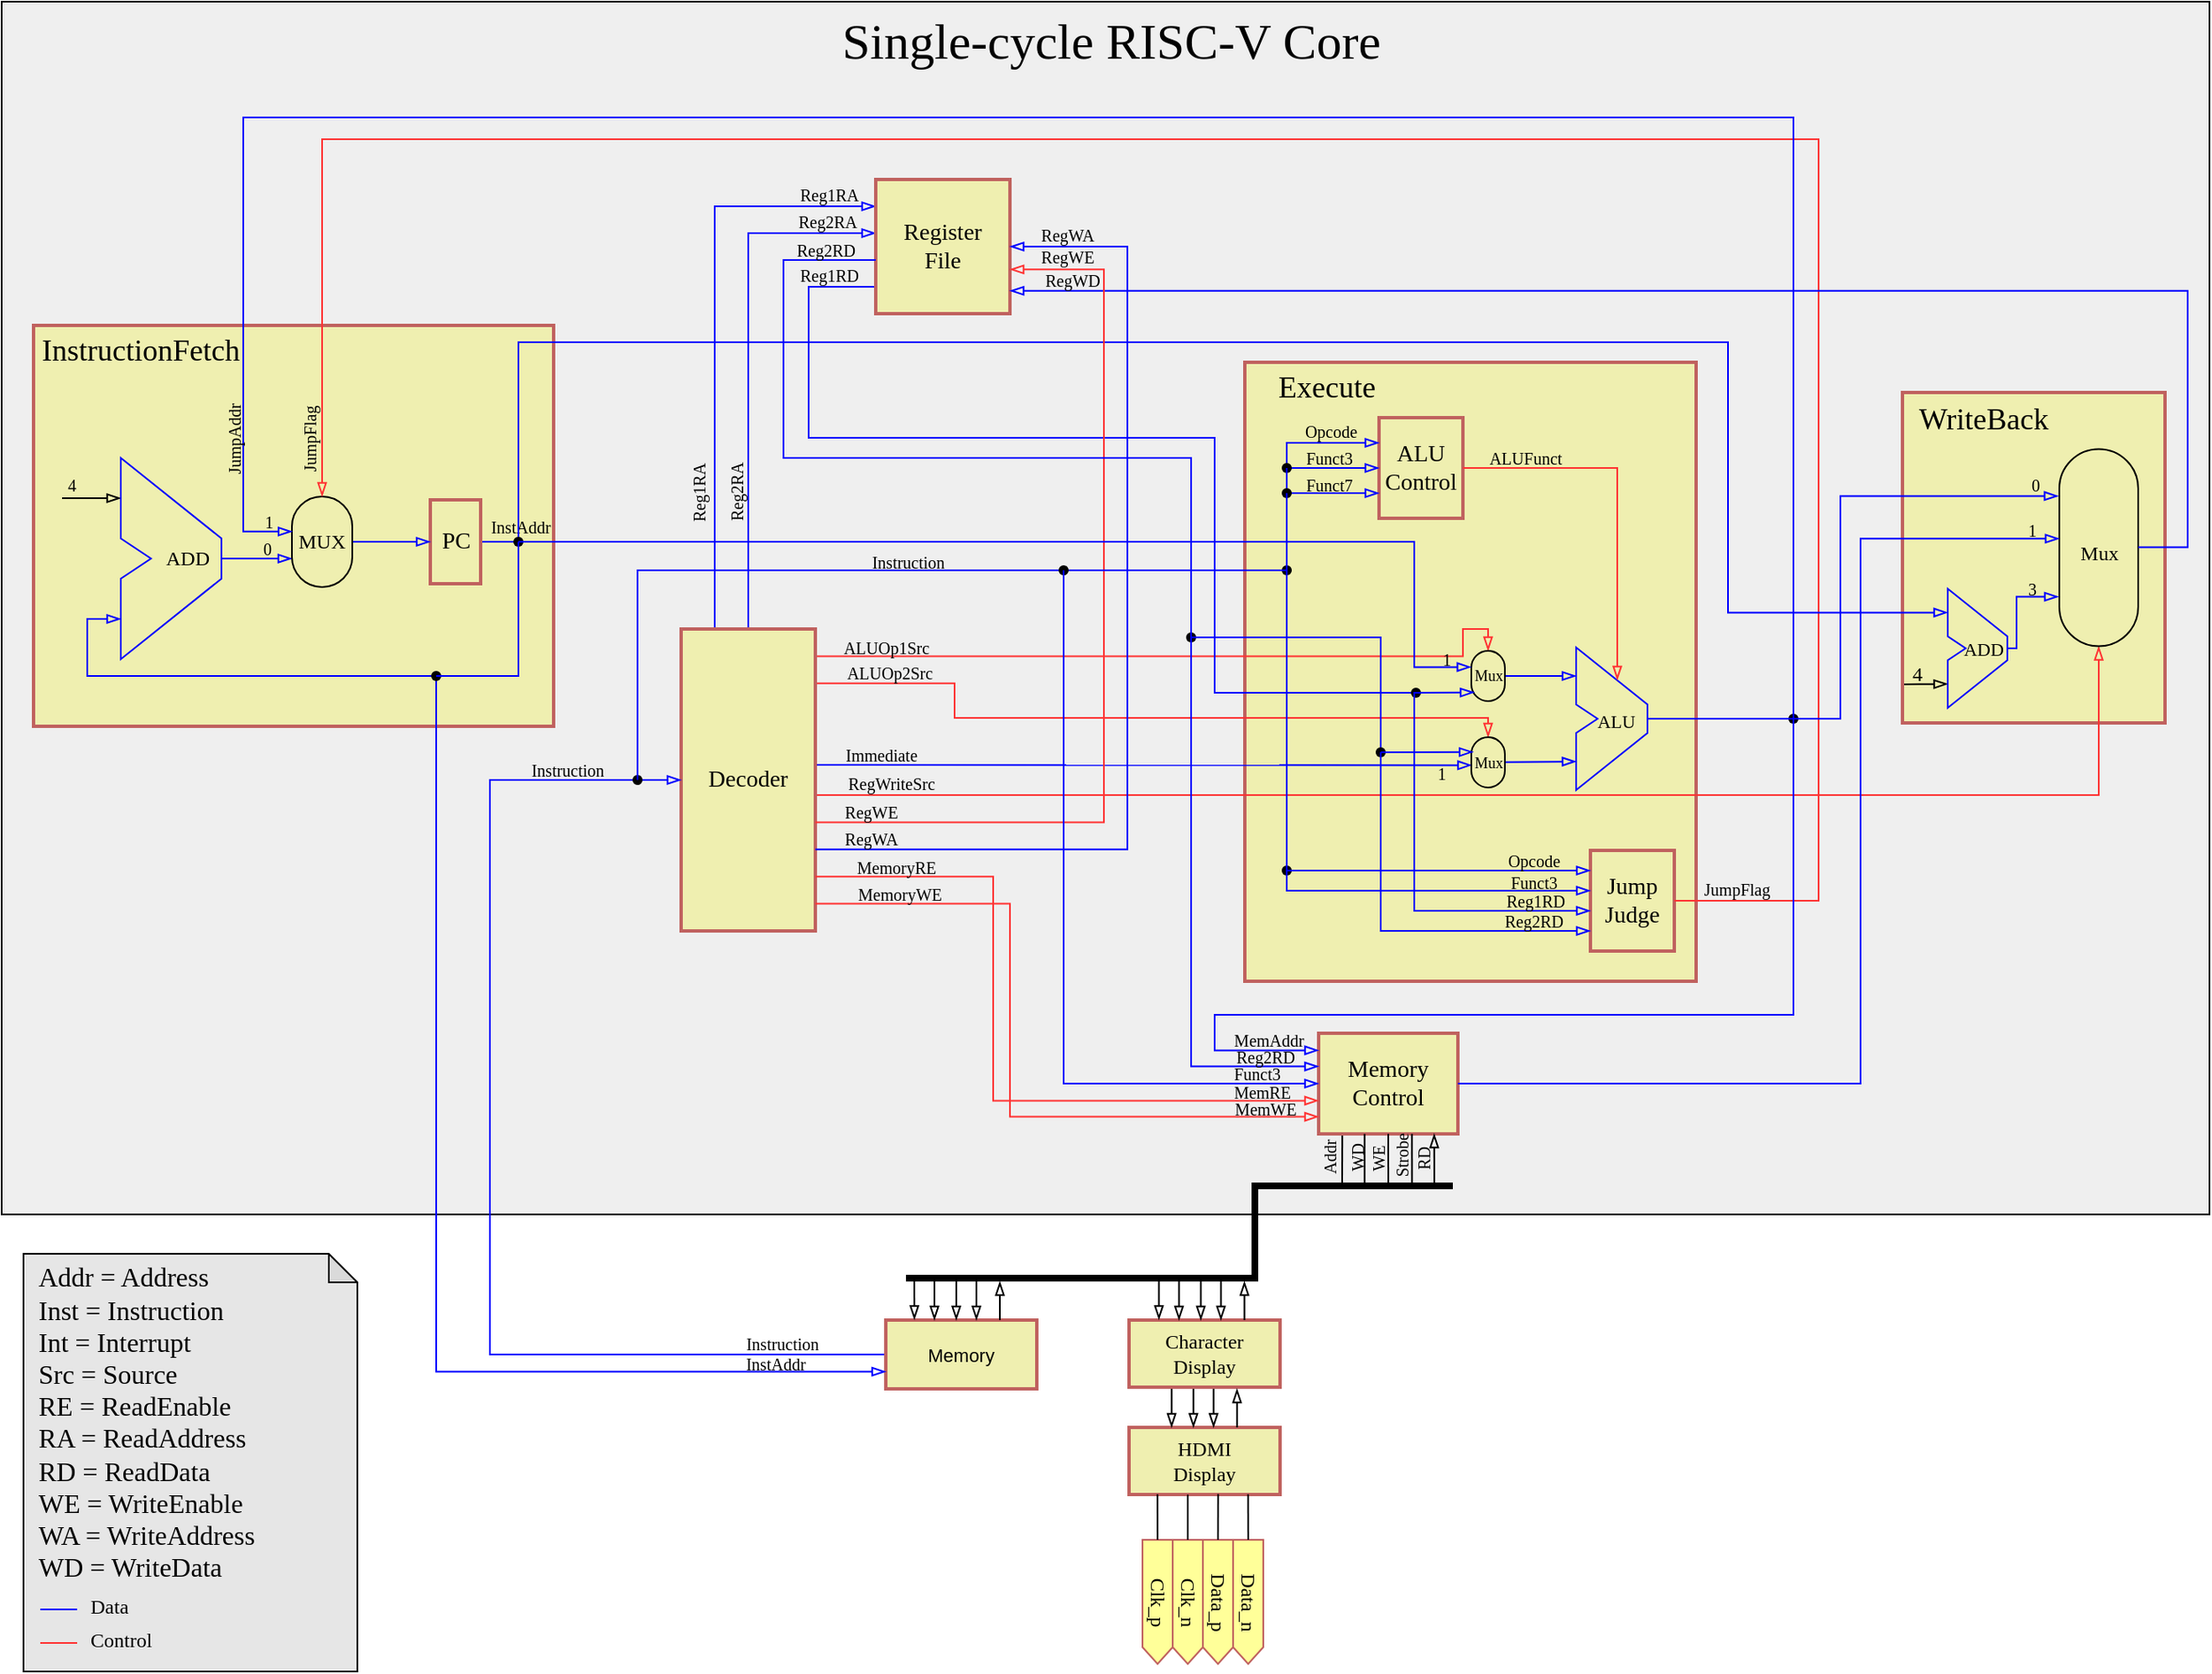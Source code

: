 <mxfile version="28.0.4">
  <diagram name="第 1 页" id="clXjm2yZAVkfKwjF4tG9">
    <mxGraphModel dx="174" dy="103" grid="0" gridSize="10" guides="1" tooltips="1" connect="1" arrows="1" fold="1" page="1" pageScale="1" pageWidth="1169" pageHeight="827" math="0" shadow="0">
      <root>
        <mxCell id="0" />
        <mxCell id="1" parent="0" />
        <mxCell id="requBtxdiTcyeq8bylig-139" value="" style="rounded=0;whiteSpace=wrap;html=1;align=center;verticalAlign=middle;fontFamily=Times New Roman;fontSize=10;fontColor=default;labelBackgroundColor=none;resizable=1;fillColor=#EFEFEF;gradientColor=none;" parent="1" vertex="1">
          <mxGeometry x="209" y="8" width="1316" height="723" as="geometry" />
        </mxCell>
        <mxCell id="requBtxdiTcyeq8bylig-129" value="" style="rounded=0;whiteSpace=wrap;html=1;align=center;verticalAlign=middle;fontFamily=Times New Roman;fontSize=10;fontColor=default;labelBackgroundColor=none;resizable=1;fillColor=#EFEFB0;gradientColor=none;strokeColor=#C0625F;strokeWidth=2;" parent="1" vertex="1">
          <mxGeometry x="1342" y="241" width="156.5" height="197" as="geometry" />
        </mxCell>
        <mxCell id="requBtxdiTcyeq8bylig-119" value="" style="rounded=0;whiteSpace=wrap;html=1;align=center;verticalAlign=middle;fontFamily=Times New Roman;fontSize=10;fontColor=default;labelBackgroundColor=none;resizable=1;fillColor=#EFEFB0;gradientColor=none;strokeColor=#C0625F;strokeWidth=2;" parent="1" vertex="1">
          <mxGeometry x="950" y="223" width="269" height="369" as="geometry" />
        </mxCell>
        <mxCell id="requBtxdiTcyeq8bylig-118" value="" style="rounded=0;whiteSpace=wrap;html=1;align=center;verticalAlign=middle;fontFamily=Times New Roman;fontSize=10;fontColor=default;labelBackgroundColor=none;resizable=1;fillColor=#EFEFB0;gradientColor=none;strokeColor=#C0625F;strokeWidth=2;" parent="1" vertex="1">
          <mxGeometry x="228" y="201" width="310" height="239" as="geometry" />
        </mxCell>
        <mxCell id="3qb9pnd2q5NPLiNi89g9-3" value="&lt;font face=&quot;Times New Roman&quot;&gt;InstructionFetch&lt;/font&gt;" style="text;html=1;align=center;verticalAlign=middle;whiteSpace=wrap;rounded=0;fontFamily=Helvetica;fontSize=18;fontColor=default;" parent="1" vertex="1">
          <mxGeometry x="222" y="201" width="140" height="30" as="geometry" />
        </mxCell>
        <mxCell id="3qb9pnd2q5NPLiNi89g9-46" value="" style="endArrow=blockThin;html=1;rounded=0;fontFamily=Times New Roman;fontSize=12;fontColor=default;entryX=0;entryY=0.2;entryDx=0;entryDy=0;endFill=0;" parent="1" target="GkDf-tjHbvFas2xkpIek-10" edge="1">
          <mxGeometry width="50" height="50" relative="1" as="geometry">
            <mxPoint x="245" y="304" as="sourcePoint" />
            <mxPoint x="248" y="302" as="targetPoint" />
          </mxGeometry>
        </mxCell>
        <mxCell id="3qb9pnd2q5NPLiNi89g9-48" value="" style="group;fontSize=10;" parent="1" vertex="1" connectable="0">
          <mxGeometry x="237" y="291" width="28" height="10" as="geometry" />
        </mxCell>
        <mxCell id="3qb9pnd2q5NPLiNi89g9-47" value="4" style="text;html=1;align=center;verticalAlign=middle;whiteSpace=wrap;rounded=0;fontFamily=Times New Roman;fontSize=10;fontColor=default;" parent="3qb9pnd2q5NPLiNi89g9-48" vertex="1">
          <mxGeometry width="28" height="10" as="geometry" />
        </mxCell>
        <mxCell id="3qb9pnd2q5NPLiNi89g9-43" value="ADD" style="text;html=1;align=center;verticalAlign=middle;whiteSpace=wrap;rounded=0;fontFamily=Times New Roman;fontSize=12;fontColor=default;" parent="1" vertex="1">
          <mxGeometry x="310" y="335" width="20" height="10" as="geometry" />
        </mxCell>
        <mxCell id="GkDf-tjHbvFas2xkpIek-3" value="" style="endArrow=blockThin;html=1;rounded=0;exitX=1;exitY=0.5;exitDx=0;exitDy=0;entryX=0.315;entryY=0.001;entryDx=0;entryDy=0;entryPerimeter=0;startArrow=none;startFill=0;endFill=0;strokeColor=#0000FF;" parent="1" source="GkDf-tjHbvFas2xkpIek-10" target="GkDf-tjHbvFas2xkpIek-12" edge="1">
          <mxGeometry width="50" height="50" relative="1" as="geometry">
            <mxPoint x="300" y="253" as="sourcePoint" />
            <mxPoint x="380.686" y="339.833" as="targetPoint" />
          </mxGeometry>
        </mxCell>
        <mxCell id="GkDf-tjHbvFas2xkpIek-4" value="0" style="edgeLabel;html=1;align=center;verticalAlign=middle;resizable=0;points=[];labelBackgroundColor=none;fontSize=10;fontFamily=Times New Roman;" parent="GkDf-tjHbvFas2xkpIek-3" vertex="1" connectable="0">
          <mxGeometry x="0.284" y="-1" relative="1" as="geometry">
            <mxPoint y="-7" as="offset" />
          </mxGeometry>
        </mxCell>
        <mxCell id="requBtxdiTcyeq8bylig-133" style="edgeStyle=none;shape=connector;rounded=0;orthogonalLoop=1;jettySize=auto;html=1;strokeColor=#0000FF;align=center;verticalAlign=middle;fontFamily=Times New Roman;fontSize=10;fontColor=default;labelBackgroundColor=none;resizable=0;endArrow=none;endFill=0;entryX=0.233;entryY=0.533;entryDx=0;entryDy=0;entryPerimeter=0;startFill=0;" parent="1" source="GkDf-tjHbvFas2xkpIek-7" target="GkDf-tjHbvFas2xkpIek-36" edge="1">
          <mxGeometry relative="1" as="geometry">
            <mxPoint x="517.333" y="330" as="targetPoint" />
          </mxGeometry>
        </mxCell>
        <mxCell id="requBtxdiTcyeq8bylig-135" value="InstAddr" style="edgeLabel;html=1;align=center;verticalAlign=middle;resizable=0;points=[];fontFamily=Times New Roman;fontSize=10;fontColor=default;labelBackgroundColor=none;fillColor=none;gradientColor=none;" parent="requBtxdiTcyeq8bylig-133" vertex="1" connectable="0">
          <mxGeometry x="-0.393" relative="1" as="geometry">
            <mxPoint x="16" y="-9" as="offset" />
          </mxGeometry>
        </mxCell>
        <mxCell id="GkDf-tjHbvFas2xkpIek-7" value="PC" style="rounded=0;whiteSpace=wrap;html=1;strokeColor=#C0625F;fillColor=none;strokeWidth=2;fontSize=14;fontFamily=Times New Roman;" parent="1" vertex="1">
          <mxGeometry x="464.5" y="305" width="30" height="50" as="geometry" />
        </mxCell>
        <mxCell id="GkDf-tjHbvFas2xkpIek-10" value="" style="shape=stencil(pVTBboMwDP2WHTi2AjKmXSu6/UeWmBI1TVBIW/b3czBMUEqnpRKC+Jk8Pzt2Ela2NW8gyVPDT5CwfZLnXEpw+EWwJiRLU7KvZBeDydsGhCesUh1Iglvv7BGuSvphvzI1OOWDl30k6Q7/CQ8rhTUGGZQ17cwz8SMZVwb3ph2RDbG/B2ubk91ghBN4VE6SCU3yz7vEL5sNLmyDr3N4oRkb//3J+NJezf8UZDcKxuOIluCgPWu/FMFK3Lx2Rqz84uJ4cPZs5N0ADQ/nv3CM7pO9wGpVH0kfCbQyE4JizvD6PMVbBMWc4Xdu4iliRGTFjKJ4WkRMMSMOVGjbwoOORXzRUz260oisrKyDBx1aKa3psvpzTnDhoQszghsop91+T1kNGbN0e1O2YgS4VgdDoADjx+v1MsF9mMQeBOeV4HpWOGc9DyM4jvyUd0NX+GTm+0RWr5TVjPtaLkrWo0OIAPwA);whiteSpace=wrap;html=1;fillColor=none;strokeColor=#0000FF;" parent="1" vertex="1">
          <mxGeometry x="280" y="280" width="60" height="120" as="geometry" />
        </mxCell>
        <mxCell id="GkDf-tjHbvFas2xkpIek-13" style="edgeStyle=orthogonalEdgeStyle;rounded=0;orthogonalLoop=1;jettySize=auto;html=1;entryX=0;entryY=0.5;entryDx=0;entryDy=0;endArrow=blockThin;endFill=0;strokeColor=#0000FF;" parent="1" source="GkDf-tjHbvFas2xkpIek-12" target="GkDf-tjHbvFas2xkpIek-7" edge="1">
          <mxGeometry relative="1" as="geometry" />
        </mxCell>
        <mxCell id="GkDf-tjHbvFas2xkpIek-12" value="" style="shape=stencil(xVTbjoIwEP2WfeCxBin6bnD3P7o4YmNpm1IU/36ntOxSUKPGZBNjOmc6Z85cSkKL5sA0JFkqWQ0J3SZZVrcd/iN08HaeevPszXUwWaOhtB7b8w52Hm6sUUc4850N4VwewHDrvPQzSTd4x/1oUSopkYEr2USekR/JGJcYm3aeLOS+BGux8rbGDDVYMB5fejTJvq4SfxCCB6RHqQJPeD1F6FEN6zeK4FK3jjp7TgJ9owTVWq9hkp8WGHdrRrT4ZuWxMqqVu6vcmrn5zxyDu1Yn+CtnOtZ7sgcGZko8mMCwDDHmEtsdYR1viFGWuSIifsFMBQR5yF6wKnI1ZwA9h6/LzR/SK7gcVZy/QvGPJU/0vlDxMzPuV2+2QT16Y+1osVcG7uyj33V3jwvhv1Eh982H9xtioXPvA6O89s12GzWHpovJOFcDwASvwghKkO5h9vBphFulAwjG8pKJqEGTMUa8xH+7R0/9fkFD2bOu952dNbBHQwoH/AA=);whiteSpace=wrap;html=1;rotation=-90;" parent="1" vertex="1">
          <mxGeometry x="340" y="312" width="120" height="36" as="geometry" />
        </mxCell>
        <mxCell id="GkDf-tjHbvFas2xkpIek-5" value="MUX" style="text;html=1;align=center;verticalAlign=middle;whiteSpace=wrap;rounded=0;fontFamily=Times New Roman;fontSize=12;fontColor=default;" parent="1" vertex="1">
          <mxGeometry x="390" y="325" width="20" height="10" as="geometry" />
        </mxCell>
        <mxCell id="requBtxdiTcyeq8bylig-6" style="edgeStyle=orthogonalEdgeStyle;shape=connector;rounded=0;orthogonalLoop=1;jettySize=auto;html=1;exitX=0.25;exitY=0;exitDx=0;exitDy=0;entryX=0;entryY=0.2;entryDx=0;entryDy=0;strokeColor=#0000FF;align=center;verticalAlign=middle;fontFamily=Times New Roman;fontSize=12;fontColor=default;labelBackgroundColor=none;resizable=0;endArrow=blockThin;endFill=0;elbow=vertical;entryPerimeter=0;" parent="1" source="GkDf-tjHbvFas2xkpIek-14" target="GkDf-tjHbvFas2xkpIek-15" edge="1">
          <mxGeometry relative="1" as="geometry" />
        </mxCell>
        <mxCell id="requBtxdiTcyeq8bylig-8" value="Reg1RA" style="edgeLabel;html=1;align=center;verticalAlign=middle;resizable=0;points=[];fontFamily=Times New Roman;fontSize=10;fontColor=default;labelBackgroundColor=none;fillColor=none;gradientColor=none;rotation=-90;" parent="requBtxdiTcyeq8bylig-6" vertex="1" connectable="0">
          <mxGeometry x="-0.752" y="1" relative="1" as="geometry">
            <mxPoint x="-9" y="-38" as="offset" />
          </mxGeometry>
        </mxCell>
        <mxCell id="requBtxdiTcyeq8bylig-10" value="Reg1RA" style="edgeLabel;html=1;align=center;verticalAlign=middle;resizable=0;points=[];fontFamily=Times New Roman;fontSize=10;fontColor=default;labelBackgroundColor=none;fillColor=none;gradientColor=none;" parent="requBtxdiTcyeq8bylig-6" vertex="1" connectable="0">
          <mxGeometry x="0.706" y="2" relative="1" as="geometry">
            <mxPoint x="23" y="-5" as="offset" />
          </mxGeometry>
        </mxCell>
        <mxCell id="requBtxdiTcyeq8bylig-7" style="edgeStyle=orthogonalEdgeStyle;shape=connector;rounded=0;orthogonalLoop=1;jettySize=auto;html=1;exitX=0.5;exitY=0;exitDx=0;exitDy=0;entryX=0;entryY=0.4;entryDx=0;entryDy=0;strokeColor=#0000FF;align=center;verticalAlign=middle;fontFamily=Times New Roman;fontSize=12;fontColor=default;labelBackgroundColor=none;resizable=0;endArrow=blockThin;endFill=0;entryPerimeter=0;" parent="1" source="GkDf-tjHbvFas2xkpIek-14" target="GkDf-tjHbvFas2xkpIek-15" edge="1">
          <mxGeometry relative="1" as="geometry" />
        </mxCell>
        <mxCell id="requBtxdiTcyeq8bylig-9" value="Reg2RA" style="edgeLabel;html=1;align=center;verticalAlign=middle;resizable=0;points=[];fontFamily=Times New Roman;fontSize=10;fontColor=default;labelBackgroundColor=none;fillColor=none;gradientColor=none;rotation=-90;" parent="requBtxdiTcyeq8bylig-7" vertex="1" connectable="0">
          <mxGeometry x="-0.695" y="1" relative="1" as="geometry">
            <mxPoint x="-6" y="-34" as="offset" />
          </mxGeometry>
        </mxCell>
        <mxCell id="requBtxdiTcyeq8bylig-11" value="Reg2RA" style="edgeLabel;html=1;align=center;verticalAlign=middle;resizable=0;points=[];fontFamily=Times New Roman;fontSize=10;fontColor=default;labelBackgroundColor=none;fillColor=none;gradientColor=none;" parent="requBtxdiTcyeq8bylig-7" vertex="1" connectable="0">
          <mxGeometry x="0.786" y="1" relative="1" as="geometry">
            <mxPoint x="4" y="-6" as="offset" />
          </mxGeometry>
        </mxCell>
        <mxCell id="requBtxdiTcyeq8bylig-39" style="edgeStyle=orthogonalEdgeStyle;shape=connector;rounded=0;orthogonalLoop=1;jettySize=auto;html=1;exitX=1;exitY=0.09;exitDx=0;exitDy=0;exitPerimeter=0;entryX=60;entryY=0.5;entryDx=0;entryDy=0;strokeColor=#FF3333;align=center;verticalAlign=middle;fontFamily=Times New Roman;fontSize=12;fontColor=default;labelBackgroundColor=none;resizable=0;endArrow=blockThin;endFill=0;" parent="1" source="GkDf-tjHbvFas2xkpIek-14" target="GkDf-tjHbvFas2xkpIek-23" edge="1">
          <mxGeometry relative="1" as="geometry">
            <Array as="points">
              <mxPoint x="1080" y="398" />
              <mxPoint x="1080" y="382" />
              <mxPoint x="1095" y="382" />
            </Array>
          </mxGeometry>
        </mxCell>
        <mxCell id="requBtxdiTcyeq8bylig-42" value="ALUOp1Src" style="edgeLabel;html=1;align=center;verticalAlign=middle;resizable=0;points=[];fontFamily=Times New Roman;fontSize=10;fontColor=default;labelBackgroundColor=none;fillColor=none;gradientColor=none;" parent="requBtxdiTcyeq8bylig-39" vertex="1" connectable="0">
          <mxGeometry x="-0.862" y="1" relative="1" as="geometry">
            <mxPoint x="12" y="-4" as="offset" />
          </mxGeometry>
        </mxCell>
        <mxCell id="requBtxdiTcyeq8bylig-41" style="edgeStyle=orthogonalEdgeStyle;shape=connector;rounded=0;orthogonalLoop=1;jettySize=auto;html=1;exitX=1;exitY=0.18;exitDx=0;exitDy=0;exitPerimeter=0;entryX=60;entryY=0.5;entryDx=0;entryDy=0;strokeColor=#FF3333;align=center;verticalAlign=middle;fontFamily=Times New Roman;fontSize=12;fontColor=default;labelBackgroundColor=none;resizable=0;endArrow=blockThin;endFill=0;" parent="1" source="GkDf-tjHbvFas2xkpIek-14" target="GkDf-tjHbvFas2xkpIek-22" edge="1">
          <mxGeometry relative="1" as="geometry">
            <Array as="points">
              <mxPoint x="777" y="414" />
              <mxPoint x="777" y="435" />
              <mxPoint x="1095" y="435" />
            </Array>
          </mxGeometry>
        </mxCell>
        <mxCell id="requBtxdiTcyeq8bylig-43" value="ALUOp2Src" style="edgeLabel;html=1;align=center;verticalAlign=middle;resizable=0;points=[];fontFamily=Times New Roman;fontSize=10;fontColor=default;labelBackgroundColor=none;fillColor=none;gradientColor=none;" parent="requBtxdiTcyeq8bylig-41" vertex="1" connectable="0">
          <mxGeometry x="-0.874" y="2" relative="1" as="geometry">
            <mxPoint x="16" y="-5" as="offset" />
          </mxGeometry>
        </mxCell>
        <mxCell id="requBtxdiTcyeq8bylig-50" style="edgeStyle=none;shape=connector;rounded=0;orthogonalLoop=1;jettySize=auto;html=1;exitX=1;exitY=0.45;exitDx=0;exitDy=0;exitPerimeter=0;strokeColor=#0000FF;align=center;verticalAlign=middle;fontFamily=Times New Roman;fontSize=12;fontColor=default;labelBackgroundColor=none;resizable=0;endArrow=blockThin;endFill=0;entryX=0.443;entryY=0.011;entryDx=0;entryDy=0;entryPerimeter=0;" parent="1" source="GkDf-tjHbvFas2xkpIek-14" target="GkDf-tjHbvFas2xkpIek-22" edge="1">
          <mxGeometry relative="1" as="geometry">
            <mxPoint x="908.4" y="481.2" as="targetPoint" />
          </mxGeometry>
        </mxCell>
        <mxCell id="requBtxdiTcyeq8bylig-51" value="1" style="edgeLabel;html=1;align=center;verticalAlign=middle;resizable=0;points=[];fontFamily=Times New Roman;fontSize=10;fontColor=default;labelBackgroundColor=none;fillColor=none;gradientColor=none;" parent="requBtxdiTcyeq8bylig-50" vertex="1" connectable="0">
          <mxGeometry x="0.835" relative="1" as="geometry">
            <mxPoint x="14" y="5" as="offset" />
          </mxGeometry>
        </mxCell>
        <mxCell id="requBtxdiTcyeq8bylig-52" value="Immediate" style="edgeLabel;html=1;align=center;verticalAlign=middle;resizable=0;points=[];fontFamily=Times New Roman;fontSize=10;fontColor=default;labelBackgroundColor=none;fillColor=none;gradientColor=none;" parent="requBtxdiTcyeq8bylig-50" vertex="1" connectable="0">
          <mxGeometry x="-0.868" relative="1" as="geometry">
            <mxPoint x="13" y="-6" as="offset" />
          </mxGeometry>
        </mxCell>
        <mxCell id="requBtxdiTcyeq8bylig-58" style="edgeStyle=orthogonalEdgeStyle;shape=connector;rounded=0;orthogonalLoop=1;jettySize=auto;html=1;exitX=1;exitY=0.55;exitDx=0;exitDy=0;exitPerimeter=0;entryX=1;entryY=0.5;entryDx=0;entryDy=0;strokeColor=#FF3333;align=center;verticalAlign=middle;fontFamily=Times New Roman;fontSize=12;fontColor=default;labelBackgroundColor=none;resizable=0;endArrow=blockThin;endFill=0;" parent="1" source="GkDf-tjHbvFas2xkpIek-14" target="GkDf-tjHbvFas2xkpIek-53" edge="1">
          <mxGeometry relative="1" as="geometry" />
        </mxCell>
        <mxCell id="requBtxdiTcyeq8bylig-59" value="RegWriteSrc" style="edgeLabel;html=1;align=center;verticalAlign=middle;resizable=0;points=[];fontFamily=Times New Roman;fontSize=10;fontColor=default;labelBackgroundColor=none;fillColor=none;gradientColor=none;" parent="requBtxdiTcyeq8bylig-58" vertex="1" connectable="0">
          <mxGeometry x="-0.945" y="1" relative="1" as="geometry">
            <mxPoint x="21" y="-6" as="offset" />
          </mxGeometry>
        </mxCell>
        <mxCell id="GkDf-tjHbvFas2xkpIek-14" value="Decoder" style="rounded=0;whiteSpace=wrap;html=1;points=[[0,0,0,0,0],[0,0.25,0,0,0],[0,0.5,0,0,0],[0,0.75,0,0,0],[0,1,0,0,0],[0.25,0,0,0,0],[0.25,1,0,0,0],[0.5,0,0,0,0],[0.5,1,0,0,0],[0.75,0,0,0,0],[0.75,1,0,0,0],[1,0,0,0,0],[1,0.09,0,0,0],[1,0.18,0,0,0],[1,0.27,0,0,0],[1,0.36,0,0,0],[1,0.45,0,0,0],[1,0.55,0,0,0],[1,0.64,0,0,0],[1,0.73,0,0,0],[1,0.82,0,0,0],[1,0.91,0,0,0],[1,1,0,0,0]];fillColor=#EFEFB0;strokeColor=#C0625F;strokeWidth=2;fontFamily=Times New Roman;fontSize=14;" parent="1" vertex="1">
          <mxGeometry x="614" y="382" width="80" height="180" as="geometry" />
        </mxCell>
        <mxCell id="requBtxdiTcyeq8bylig-44" style="edgeStyle=orthogonalEdgeStyle;shape=connector;rounded=0;orthogonalLoop=1;jettySize=auto;html=1;exitX=0;exitY=0.8;exitDx=0;exitDy=0;exitPerimeter=0;strokeColor=#0000FF;align=center;verticalAlign=middle;fontFamily=Times New Roman;fontSize=12;fontColor=default;labelBackgroundColor=none;resizable=0;endArrow=none;endFill=0;startFill=0;" parent="1" source="GkDf-tjHbvFas2xkpIek-15" target="requBtxdiTcyeq8bylig-98" edge="1">
          <mxGeometry relative="1" as="geometry">
            <mxPoint x="907.429" y="429.238" as="targetPoint" />
            <Array as="points">
              <mxPoint x="690" y="178" />
              <mxPoint x="690" y="268" />
              <mxPoint x="932" y="268" />
              <mxPoint x="932" y="420" />
            </Array>
          </mxGeometry>
        </mxCell>
        <mxCell id="requBtxdiTcyeq8bylig-45" value="Reg1RD" style="edgeLabel;html=1;align=center;verticalAlign=middle;resizable=0;points=[];fontFamily=Times New Roman;fontSize=10;fontColor=default;labelBackgroundColor=none;fillColor=none;gradientColor=none;" parent="requBtxdiTcyeq8bylig-44" vertex="1" connectable="0">
          <mxGeometry x="-0.888" relative="1" as="geometry">
            <mxPoint x="8" y="-7" as="offset" />
          </mxGeometry>
        </mxCell>
        <mxCell id="GkDf-tjHbvFas2xkpIek-15" value="Register&lt;div&gt;File&lt;/div&gt;" style="rounded=0;whiteSpace=wrap;html=1;fontFamily=Times New Roman;fontSize=14;fontColor=default;labelBackgroundColor=none;points=[[0,0,0,0,0],[0,0.2,0,0,0],[0,0.4,0,0,0],[0,0.6,0,0,0],[0,0.8,0,0,0],[0,1,0,0,0],[0.25,0,0,0,0],[0.25,1,0,0,0],[0.5,0,0,0,0],[0.5,1,0,0,0],[0.75,0,0,0,0],[0.75,1,0,0,0],[1,0,0,0,0],[1,0.17,0,0,0],[1,0.33,0,0,0],[1,0.5,0,0,0],[1,0.67,0,0,0],[1,0.83,0,0,0],[1,1,0,0,0]];fillColor=#EFEFB0;strokeColor=#C0625F;strokeWidth=2;" parent="1" vertex="1">
          <mxGeometry x="730" y="114" width="80" height="80" as="geometry" />
        </mxCell>
        <mxCell id="GkDf-tjHbvFas2xkpIek-16" value="ALU&lt;div&gt;Control&lt;/div&gt;" style="whiteSpace=wrap;html=1;fontFamily=Times New Roman;fontSize=14;fontColor=default;labelBackgroundColor=none;fillColor=#EFEFB0;strokeColor=#C0625F;strokeWidth=2;" parent="1" vertex="1">
          <mxGeometry x="1030" y="256" width="50" height="60" as="geometry" />
        </mxCell>
        <mxCell id="GkDf-tjHbvFas2xkpIek-19" value="" style="shape=stencil(pVTBboMwDP2WHTi2AjKmXSu6/UeWmBI1TVBIW/b3czBMUEqnpRKC+Jk8Pzt2Ela2NW8gyVPDT5CwfZLnXEpw+EWwJiRLU7KvZBeDydsGhCesUh1Iglvv7BGuSvphvzI1OOWDl30k6Q7/CQ8rhTUGGZQ17cwz8SMZVwb3ph2RDbG/B2ubk91ghBN4VE6SCU3yz7vEL5sNLmyDr3N4oRkb//3J+NJezf8UZDcKxuOIluCgPWu/FMFK3Lx2Rqz84uJ4cPZs5N0ADQ/nv3CM7pO9wGpVH0kfCbQyE4JizvD6PMVbBMWc4Xdu4iliRGTFjKJ4WkRMMSMOVGjbwoOORXzRUz260oisrKyDBx1aKa3psvpzTnDhoQszghsop91+T1kNGbN0e1O2YgS4VgdDoADjx+v1MsF9mMQeBOeV4HpWOGc9DyM4jvyUd0NX+GTm+0RWr5TVjPtaLkrWo0OIAPwA);whiteSpace=wrap;html=1;fillColor=none;strokeColor=#0000FF;fontFamily=Helvetica;fontSize=11;fontColor=default;labelBackgroundColor=default;" parent="1" vertex="1">
          <mxGeometry x="1147.5" y="393" width="42.5" height="85" as="geometry" />
        </mxCell>
        <mxCell id="GkDf-tjHbvFas2xkpIek-20" value="ALU" style="text;html=1;align=center;verticalAlign=middle;resizable=1;points=[];autosize=1;strokeColor=none;fillColor=none;fontFamily=Times New Roman;fontSize=11;fontColor=default;labelBackgroundColor=none;" parent="1" vertex="1">
          <mxGeometry x="1150" y="424.5" width="41" height="25" as="geometry" />
        </mxCell>
        <mxCell id="requBtxdiTcyeq8bylig-36" style="edgeStyle=none;shape=connector;rounded=0;orthogonalLoop=1;jettySize=auto;html=1;entryX=0;entryY=0.8;entryDx=0;entryDy=0;strokeColor=#0000FF;align=center;verticalAlign=middle;fontFamily=Times New Roman;fontSize=12;fontColor=default;labelBackgroundColor=none;resizable=0;endArrow=blockThin;endFill=0;" parent="1" source="GkDf-tjHbvFas2xkpIek-22" target="GkDf-tjHbvFas2xkpIek-19" edge="1">
          <mxGeometry relative="1" as="geometry" />
        </mxCell>
        <mxCell id="GkDf-tjHbvFas2xkpIek-22" value="" style="shape=stencil(xVTbjoIwEP2WfeCxBin6bnD3P7o4YmNpm1IU/36ntOxSUKPGZBNjOmc6Z85cSkKL5sA0JFkqWQ0J3SZZVrcd/iN08HaeevPszXUwWaOhtB7b8w52Hm6sUUc4850N4VwewHDrvPQzSTd4x/1oUSopkYEr2USekR/JGJcYm3aeLOS+BGux8rbGDDVYMB5fejTJvq4SfxCCB6RHqQJPeD1F6FEN6zeK4FK3jjp7TgJ9owTVWq9hkp8WGHdrRrT4ZuWxMqqVu6vcmrn5zxyDu1Yn+CtnOtZ7sgcGZko8mMCwDDHmEtsdYR1viFGWuSIifsFMBQR5yF6wKnI1ZwA9h6/LzR/SK7gcVZy/QvGPJU/0vlDxMzPuV2+2QT16Y+1osVcG7uyj33V3jwvhv1Eh982H9xtioXPvA6O89s12GzWHpovJOFcDwASvwghKkO5h9vBphFulAwjG8pKJqEGTMUa8xH+7R0/9fkFD2bOu952dNbBHQwoH/AA=);whiteSpace=wrap;html=1;rotation=-90;fontFamily=Helvetica;fontSize=11;fontColor=default;labelBackgroundColor=default;" parent="1" vertex="1">
          <mxGeometry x="1080" y="451.5" width="30" height="20" as="geometry" />
        </mxCell>
        <mxCell id="requBtxdiTcyeq8bylig-35" style="edgeStyle=none;shape=connector;rounded=0;orthogonalLoop=1;jettySize=auto;html=1;entryX=0;entryY=0.2;entryDx=0;entryDy=0;strokeColor=#0000FF;align=center;verticalAlign=middle;fontFamily=Times New Roman;fontSize=12;fontColor=default;labelBackgroundColor=none;resizable=0;endArrow=blockThin;endFill=0;" parent="1" source="GkDf-tjHbvFas2xkpIek-23" target="GkDf-tjHbvFas2xkpIek-19" edge="1">
          <mxGeometry relative="1" as="geometry" />
        </mxCell>
        <mxCell id="GkDf-tjHbvFas2xkpIek-23" value="" style="shape=stencil(xVTbjoIwEP2WfeCxBin6bnD3P7o4YmNpm1IU/36ntOxSUKPGZBNjOmc6Z85cSkKL5sA0JFkqWQ0J3SZZVrcd/iN08HaeevPszXUwWaOhtB7b8w52Hm6sUUc4850N4VwewHDrvPQzSTd4x/1oUSopkYEr2USekR/JGJcYm3aeLOS+BGux8rbGDDVYMB5fejTJvq4SfxCCB6RHqQJPeD1F6FEN6zeK4FK3jjp7TgJ9owTVWq9hkp8WGHdrRrT4ZuWxMqqVu6vcmrn5zxyDu1Yn+CtnOtZ7sgcGZko8mMCwDDHmEtsdYR1viFGWuSIifsFMBQR5yF6wKnI1ZwA9h6/LzR/SK7gcVZy/QvGPJU/0vlDxMzPuV2+2QT16Y+1osVcG7uyj33V3jwvhv1Eh982H9xtioXPvA6O89s12GzWHpovJOFcDwASvwghKkO5h9vBphFulAwjG8pKJqEGTMUa8xH+7R0/9fkFD2bOu952dNbBHQwoH/AA=);whiteSpace=wrap;html=1;rotation=-90;fontFamily=Helvetica;fontSize=11;fontColor=default;labelBackgroundColor=default;" parent="1" vertex="1">
          <mxGeometry x="1080" y="400" width="30" height="20" as="geometry" />
        </mxCell>
        <mxCell id="GkDf-tjHbvFas2xkpIek-25" value="Jump&lt;div&gt;Judge&lt;/div&gt;" style="whiteSpace=wrap;html=1;fontFamily=Times New Roman;fontSize=14;fontColor=default;labelBackgroundColor=none;points=[[0,0,0,0,0],[0,0.2,0,0,0],[0,0.4,0,0,0],[0,0.6,0,0,0],[0,0.8,0,0,0],[0,1,0,0,0],[0.25,0,0,0,0],[0.25,1,0,0,0],[0.5,0,0,0,0],[0.5,1,0,0,0],[0.75,0,0,0,0],[0.75,1,0,0,0],[1,0,0,0,0],[1,0.25,0,0,0],[1,0.5,0,0,0],[1,0.75,0,0,0],[1,1,0,0,0]];strokeColor=#C0625F;strokeWidth=2;fillColor=none;" parent="1" vertex="1">
          <mxGeometry x="1156" y="514" width="50" height="60" as="geometry" />
        </mxCell>
        <mxCell id="requBtxdiTcyeq8bylig-112" style="edgeStyle=orthogonalEdgeStyle;shape=connector;rounded=0;orthogonalLoop=1;jettySize=auto;html=1;exitX=1;exitY=0.5;exitDx=0;exitDy=0;exitPerimeter=0;strokeColor=#FF3333;align=center;verticalAlign=middle;fontFamily=Times New Roman;fontSize=10;fontColor=default;labelBackgroundColor=none;resizable=0;endArrow=blockThin;endFill=0;entryX=60;entryY=0.5;entryDx=0;entryDy=0;" parent="1" source="GkDf-tjHbvFas2xkpIek-25" target="GkDf-tjHbvFas2xkpIek-12" edge="1">
          <mxGeometry relative="1" as="geometry">
            <mxPoint x="401" y="299" as="targetPoint" />
            <Array as="points">
              <mxPoint x="1292" y="544" />
              <mxPoint x="1292" y="90" />
              <mxPoint x="400" y="90" />
            </Array>
          </mxGeometry>
        </mxCell>
        <mxCell id="requBtxdiTcyeq8bylig-113" value="JumpFlag" style="edgeLabel;html=1;align=center;verticalAlign=middle;resizable=0;points=[];fontFamily=Times New Roman;fontSize=10;fontColor=default;labelBackgroundColor=none;fillColor=none;gradientColor=none;" parent="requBtxdiTcyeq8bylig-112" vertex="1" connectable="0">
          <mxGeometry x="-0.973" relative="1" as="geometry">
            <mxPoint x="15" y="-7" as="offset" />
          </mxGeometry>
        </mxCell>
        <mxCell id="requBtxdiTcyeq8bylig-117" value="JumpFlag" style="edgeLabel;html=1;align=center;verticalAlign=middle;resizable=0;points=[];fontFamily=Times New Roman;fontSize=10;fontColor=default;labelBackgroundColor=none;fillColor=none;gradientColor=none;rotation=-90;" parent="requBtxdiTcyeq8bylig-112" vertex="1" connectable="0">
          <mxGeometry x="0.965" relative="1" as="geometry">
            <mxPoint x="-8" y="-5" as="offset" />
          </mxGeometry>
        </mxCell>
        <mxCell id="requBtxdiTcyeq8bylig-145" style="edgeStyle=none;shape=connector;rounded=0;orthogonalLoop=1;jettySize=auto;html=1;exitX=0.17;exitY=1;exitDx=0;exitDy=0;exitPerimeter=0;strokeColor=default;align=center;verticalAlign=middle;fontFamily=Times New Roman;fontSize=10;fontColor=default;labelBackgroundColor=none;resizable=0;endArrow=none;endFill=0;startFill=0;" parent="1" source="GkDf-tjHbvFas2xkpIek-26" edge="1">
          <mxGeometry relative="1" as="geometry">
            <mxPoint x="1008" y="712" as="targetPoint" />
          </mxGeometry>
        </mxCell>
        <mxCell id="requBtxdiTcyeq8bylig-148" value="Addr" style="edgeLabel;html=1;align=center;verticalAlign=middle;resizable=0;points=[];fontFamily=Times New Roman;fontSize=10;fontColor=default;labelBackgroundColor=none;fillColor=none;gradientColor=none;rotation=-90;" parent="requBtxdiTcyeq8bylig-145" vertex="1" connectable="0">
          <mxGeometry x="-0.38" relative="1" as="geometry">
            <mxPoint x="-8" y="5" as="offset" />
          </mxGeometry>
        </mxCell>
        <mxCell id="GkDf-tjHbvFas2xkpIek-26" value="Memory&lt;div&gt;Control&lt;/div&gt;" style="whiteSpace=wrap;html=1;fontFamily=Times New Roman;fontSize=14;fontColor=default;labelBackgroundColor=none;points=[[0,0,0,0,0],[0,0.17,0,0,0],[0,0.33,0,0,0],[0,0.5,0,0,0],[0,0.67,0,0,0],[0,0.83,0,0,0],[0,1,0,0,0],[0.17,1,0,0,0],[0.25,0,0,0,0],[0.33,1,0,0,0],[0.5,0,0,0,0],[0.5,1,0,0,0],[0.67,1,0,0,0],[0.75,0,0,0,0],[0.83,1,0,0,0],[1,0,0,0,0],[1,0.25,0,0,0],[1,0.5,0,0,0],[1,0.75,0,0,0],[1,1,0,0,0]];fillColor=#EFEFB0;strokeColor=#C0625F;strokeWidth=2;" parent="1" vertex="1">
          <mxGeometry x="994" y="623" width="83" height="60" as="geometry" />
        </mxCell>
        <mxCell id="p7YEHIER4KV6ulwa05Ot-8" style="edgeStyle=orthogonalEdgeStyle;shape=connector;rounded=0;orthogonalLoop=1;jettySize=auto;html=1;entryX=0;entryY=0.2;entryDx=0;entryDy=0;strokeColor=#0000FF;align=center;verticalAlign=middle;fontFamily=Helvetica;fontSize=11;fontColor=default;labelBackgroundColor=default;endArrow=blockThin;endFill=0;" parent="1" source="GkDf-tjHbvFas2xkpIek-36" target="GkDf-tjHbvFas2xkpIek-17" edge="1">
          <mxGeometry relative="1" as="geometry">
            <Array as="points">
              <mxPoint x="517" y="211" />
              <mxPoint x="1238" y="211" />
              <mxPoint x="1238" y="372" />
            </Array>
          </mxGeometry>
        </mxCell>
        <mxCell id="GkDf-tjHbvFas2xkpIek-36" value="" style="shape=waypoint;sketch=0;fillStyle=solid;size=6;pointerEvents=1;points=[];fillColor=none;resizable=0;rotatable=0;perimeter=centerPerimeter;snapToPoint=1;align=center;verticalAlign=middle;fontFamily=Times New Roman;fontSize=10;fontColor=default;labelBackgroundColor=none;" parent="1" vertex="1">
          <mxGeometry x="507" y="320" width="20" height="20" as="geometry" />
        </mxCell>
        <mxCell id="requBtxdiTcyeq8bylig-12" style="edgeStyle=orthogonalEdgeStyle;shape=connector;rounded=0;orthogonalLoop=1;jettySize=auto;html=1;exitX=0;exitY=0.5;exitDx=0;exitDy=0;entryX=0.574;entryY=-0.055;entryDx=0;entryDy=0;strokeColor=#0000FF;align=center;verticalAlign=middle;fontFamily=Times New Roman;fontSize=12;fontColor=default;labelBackgroundColor=none;resizable=0;endArrow=none;endFill=0;entryPerimeter=0;startFill=0;startArrow=none;" parent="1" source="GkDf-tjHbvFas2xkpIek-43" target="requBtxdiTcyeq8bylig-15" edge="1">
          <mxGeometry relative="1" as="geometry">
            <Array as="points">
              <mxPoint x="500" y="815" />
              <mxPoint x="500" y="472" />
            </Array>
          </mxGeometry>
        </mxCell>
        <mxCell id="requBtxdiTcyeq8bylig-13" value="Instruction" style="edgeLabel;html=1;align=center;verticalAlign=middle;resizable=0;points=[];fontFamily=Times New Roman;fontSize=10;fontColor=default;labelBackgroundColor=none;fillColor=none;gradientColor=none;" parent="requBtxdiTcyeq8bylig-12" vertex="1" connectable="0">
          <mxGeometry x="-0.786" y="-1" relative="1" as="geometry">
            <mxPoint x="9" y="-6" as="offset" />
          </mxGeometry>
        </mxCell>
        <mxCell id="requBtxdiTcyeq8bylig-136" value="Instruction" style="edgeLabel;html=1;align=center;verticalAlign=middle;resizable=0;points=[];fontFamily=Times New Roman;fontSize=10;fontColor=default;labelBackgroundColor=none;fillColor=none;gradientColor=none;" parent="requBtxdiTcyeq8bylig-12" vertex="1" connectable="0">
          <mxGeometry x="0.836" relative="1" as="geometry">
            <mxPoint x="12" y="-6" as="offset" />
          </mxGeometry>
        </mxCell>
        <mxCell id="GkDf-tjHbvFas2xkpIek-43" value="Memory" style="whiteSpace=wrap;html=1;fontFamily=Helvetica;fontSize=11;fontColor=default;labelBackgroundColor=none;strokeColor=#C0625F;fillColor=#EFEFB0;strokeWidth=2;" parent="1" vertex="1">
          <mxGeometry x="736" y="794" width="90" height="41" as="geometry" />
        </mxCell>
        <mxCell id="GkDf-tjHbvFas2xkpIek-49" style="edgeStyle=orthogonalEdgeStyle;shape=connector;rounded=0;orthogonalLoop=1;jettySize=auto;html=1;entryX=0;entryY=0.8;entryDx=0;entryDy=0;strokeColor=#0000FF;align=center;verticalAlign=middle;fontFamily=Times New Roman;fontSize=11;fontColor=default;labelBackgroundColor=none;resizable=0;endArrow=blockThin;endFill=0;" parent="1" source="GkDf-tjHbvFas2xkpIek-46" target="GkDf-tjHbvFas2xkpIek-10" edge="1">
          <mxGeometry relative="1" as="geometry">
            <Array as="points">
              <mxPoint x="260" y="410" />
              <mxPoint x="260" y="376" />
            </Array>
          </mxGeometry>
        </mxCell>
        <mxCell id="GkDf-tjHbvFas2xkpIek-51" style="edgeStyle=orthogonalEdgeStyle;shape=connector;rounded=0;orthogonalLoop=1;jettySize=auto;html=1;entryX=0;entryY=0.75;entryDx=0;entryDy=0;strokeColor=#0000FF;align=center;verticalAlign=middle;fontFamily=Times New Roman;fontSize=11;fontColor=default;labelBackgroundColor=none;resizable=0;endArrow=blockThin;endFill=0;exitX=0.733;exitY=0.617;exitDx=0;exitDy=0;exitPerimeter=0;" parent="1" source="GkDf-tjHbvFas2xkpIek-46" target="GkDf-tjHbvFas2xkpIek-43" edge="1">
          <mxGeometry relative="1" as="geometry">
            <Array as="points">
              <mxPoint x="468" y="825" />
            </Array>
            <mxPoint x="468" y="598" as="sourcePoint" />
          </mxGeometry>
        </mxCell>
        <mxCell id="requBtxdiTcyeq8bylig-14" value="InstAddr" style="edgeLabel;html=1;align=center;verticalAlign=middle;resizable=0;points=[];fontFamily=Times New Roman;fontSize=10;fontColor=default;labelBackgroundColor=none;fillColor=none;gradientColor=none;" parent="GkDf-tjHbvFas2xkpIek-51" vertex="1" connectable="0">
          <mxGeometry x="0.763" y="-1" relative="1" as="geometry">
            <mxPoint x="15" y="-6" as="offset" />
          </mxGeometry>
        </mxCell>
        <mxCell id="GkDf-tjHbvFas2xkpIek-46" value="" style="shape=waypoint;sketch=0;fillStyle=solid;size=6;pointerEvents=1;points=[];fillColor=none;resizable=0;rotatable=0;perimeter=centerPerimeter;snapToPoint=1;align=center;verticalAlign=middle;fontFamily=Times New Roman;fontSize=11;fontColor=default;labelBackgroundColor=none;" parent="1" vertex="1">
          <mxGeometry x="458" y="400" width="20" height="20" as="geometry" />
        </mxCell>
        <mxCell id="GkDf-tjHbvFas2xkpIek-50" style="edgeStyle=orthogonalEdgeStyle;shape=connector;rounded=0;orthogonalLoop=1;jettySize=auto;html=1;entryX=0.617;entryY=0.633;entryDx=0;entryDy=0;entryPerimeter=0;strokeColor=#0000FF;align=center;verticalAlign=middle;fontFamily=Times New Roman;fontSize=11;fontColor=default;labelBackgroundColor=none;resizable=0;endArrow=none;endFill=0;startFill=0;" parent="1" source="GkDf-tjHbvFas2xkpIek-36" target="GkDf-tjHbvFas2xkpIek-46" edge="1">
          <mxGeometry relative="1" as="geometry">
            <Array as="points">
              <mxPoint x="517" y="410" />
            </Array>
          </mxGeometry>
        </mxCell>
        <mxCell id="GkDf-tjHbvFas2xkpIek-53" value="" style="shape=stencil(xVTBbsMgDP2WHXKkoqGVdq3S7T9Y6qaoBCJC2/TvZ2KyhaStuknTpCjCz/j52QYyUbQH2UCWcyNryMQ2y/P61OEfoQPZK07mhcwlj7ZsGyg9gXvVwY7g1jt7hIva+RivzAGc8sEr3jK+wT3hE0VpjUEGZU2beEZ+JJPKYCzviCzmvkZrsSa7wQw1eHBRI6FZ/n6T+IUxXCA9StW4wu0coWc1LP9CQz7XIAoMvtckUXzI8lg5ezK7mwkaGQYwcwzu2p7hu6RpXx9pHxikK3HhhqbEGHdN7Y7JTrXMWS9DEQm/lq4Chjxsr2WVuNoLQDOHb8tdPaVXKzOq+PU3FP9Y8kTvLyr+yYz7ozc7QT1659iJYm8dPDiPdODDPqU1PRIx993L9xXiofP0tJD2zXabNEfwxWSc6wGQWlVxBCWYcDt7+DzCvW0iCM6rUuqkQZMxJryMXs/RfX9c0FD2rOt9Z2cN7NGYIgCf);whiteSpace=wrap;html=1;rotation=90;points=[[0,0.5,0,0,0],[1,0.5,0,0,0]];" parent="1" vertex="1">
          <mxGeometry x="1399" y="310" width="120" height="47" as="geometry" />
        </mxCell>
        <mxCell id="GkDf-tjHbvFas2xkpIek-54" value="" style="edgeStyle=elbowEdgeStyle;orthogonalLoop=1;jettySize=auto;html=1;rounded=0;strokeColor=#0000FF;align=center;verticalAlign=middle;fontFamily=Times New Roman;fontSize=11;fontColor=default;labelBackgroundColor=none;resizable=0;endArrow=blockThin;endFill=0;exitX=0.498;exitY=0;exitDx=0;exitDy=0;exitPerimeter=0;entryX=1;entryY=0.83;entryDx=0;entryDy=0;entryPerimeter=0;" parent="1" source="GkDf-tjHbvFas2xkpIek-53" target="GkDf-tjHbvFas2xkpIek-15" edge="1">
          <mxGeometry width="100" relative="1" as="geometry">
            <mxPoint x="1288" y="300.58" as="sourcePoint" />
            <mxPoint x="1126" y="135" as="targetPoint" />
            <Array as="points">
              <mxPoint x="1512" y="255" />
            </Array>
          </mxGeometry>
        </mxCell>
        <mxCell id="requBtxdiTcyeq8bylig-53" value="RegWD" style="edgeLabel;html=1;align=center;verticalAlign=middle;resizable=0;points=[];fontFamily=Times New Roman;fontSize=10;fontColor=default;labelBackgroundColor=none;fillColor=none;gradientColor=none;" parent="GkDf-tjHbvFas2xkpIek-54" vertex="1" connectable="0">
          <mxGeometry x="0.934" y="-1" relative="1" as="geometry">
            <mxPoint x="7" y="-6" as="offset" />
          </mxGeometry>
        </mxCell>
        <mxCell id="requBtxdiTcyeq8bylig-18" style="edgeStyle=none;shape=connector;rounded=0;orthogonalLoop=1;jettySize=auto;html=1;entryX=0;entryY=0.5;entryDx=0;entryDy=0;strokeColor=#0000FF;align=center;verticalAlign=middle;fontFamily=Times New Roman;fontSize=12;fontColor=default;labelBackgroundColor=none;resizable=0;endArrow=blockThin;endFill=0;" parent="1" source="requBtxdiTcyeq8bylig-15" target="GkDf-tjHbvFas2xkpIek-14" edge="1">
          <mxGeometry relative="1" as="geometry" />
        </mxCell>
        <mxCell id="requBtxdiTcyeq8bylig-15" value="" style="shape=waypoint;sketch=0;fillStyle=solid;size=6;pointerEvents=1;points=[];fillColor=none;resizable=0;rotatable=0;perimeter=centerPerimeter;snapToPoint=1;align=center;verticalAlign=middle;fontFamily=Times New Roman;fontSize=11;fontColor=default;labelBackgroundColor=none;" parent="1" vertex="1">
          <mxGeometry x="578" y="462" width="20" height="20" as="geometry" />
        </mxCell>
        <mxCell id="requBtxdiTcyeq8bylig-24" style="edgeStyle=none;shape=connector;rounded=0;orthogonalLoop=1;jettySize=auto;html=1;entryX=0;entryY=0.5;entryDx=0;entryDy=0;strokeColor=#0000FF;align=center;verticalAlign=middle;fontFamily=Times New Roman;fontSize=12;fontColor=default;labelBackgroundColor=none;resizable=0;endArrow=blockThin;endFill=0;" parent="1" source="requBtxdiTcyeq8bylig-19" target="GkDf-tjHbvFas2xkpIek-16" edge="1">
          <mxGeometry relative="1" as="geometry" />
        </mxCell>
        <mxCell id="requBtxdiTcyeq8bylig-29" value="Funct3" style="edgeLabel;html=1;align=center;verticalAlign=middle;resizable=0;points=[];fontFamily=Times New Roman;fontSize=10;fontColor=default;labelBackgroundColor=none;fillColor=none;gradientColor=none;" parent="requBtxdiTcyeq8bylig-24" vertex="1" connectable="0">
          <mxGeometry x="-0.399" y="1" relative="1" as="geometry">
            <mxPoint x="8" y="-5" as="offset" />
          </mxGeometry>
        </mxCell>
        <mxCell id="requBtxdiTcyeq8bylig-25" style="shape=connector;rounded=0;orthogonalLoop=1;jettySize=auto;html=1;entryX=0;entryY=0.25;entryDx=0;entryDy=0;strokeColor=#0000FF;align=center;verticalAlign=middle;fontFamily=Times New Roman;fontSize=12;fontColor=default;labelBackgroundColor=none;resizable=0;endArrow=blockThin;endFill=0;edgeStyle=orthogonalEdgeStyle;" parent="1" source="requBtxdiTcyeq8bylig-19" target="GkDf-tjHbvFas2xkpIek-16" edge="1">
          <mxGeometry relative="1" as="geometry">
            <Array as="points">
              <mxPoint x="975" y="271" />
            </Array>
          </mxGeometry>
        </mxCell>
        <mxCell id="requBtxdiTcyeq8bylig-28" value="Opcode" style="edgeLabel;html=1;align=center;verticalAlign=middle;resizable=0;points=[];fontFamily=Times New Roman;fontSize=10;fontColor=default;labelBackgroundColor=none;fillColor=none;gradientColor=none;" parent="requBtxdiTcyeq8bylig-25" vertex="1" connectable="0">
          <mxGeometry x="0.011" relative="1" as="geometry">
            <mxPoint x="5" y="-7" as="offset" />
          </mxGeometry>
        </mxCell>
        <mxCell id="requBtxdiTcyeq8bylig-19" value="" style="shape=waypoint;sketch=0;fillStyle=solid;size=6;pointerEvents=1;points=[];fillColor=none;resizable=0;rotatable=0;perimeter=centerPerimeter;snapToPoint=1;align=center;verticalAlign=middle;fontFamily=Times New Roman;fontSize=11;fontColor=default;labelBackgroundColor=none;" parent="1" vertex="1">
          <mxGeometry x="965" y="276" width="20" height="20" as="geometry" />
        </mxCell>
        <mxCell id="requBtxdiTcyeq8bylig-23" style="edgeStyle=none;shape=connector;rounded=0;orthogonalLoop=1;jettySize=auto;html=1;entryX=0;entryY=0.75;entryDx=0;entryDy=0;strokeColor=#0000FF;align=center;verticalAlign=middle;fontFamily=Times New Roman;fontSize=12;fontColor=default;labelBackgroundColor=none;resizable=0;endArrow=blockThin;endFill=0;" parent="1" source="requBtxdiTcyeq8bylig-20" target="GkDf-tjHbvFas2xkpIek-16" edge="1">
          <mxGeometry relative="1" as="geometry" />
        </mxCell>
        <mxCell id="requBtxdiTcyeq8bylig-30" value="Funct7" style="edgeLabel;html=1;align=center;verticalAlign=middle;resizable=0;points=[];fontFamily=Times New Roman;fontSize=10;fontColor=default;labelBackgroundColor=none;fillColor=none;gradientColor=none;" parent="requBtxdiTcyeq8bylig-23" vertex="1" connectable="0">
          <mxGeometry x="-0.247" y="1" relative="1" as="geometry">
            <mxPoint x="4" y="-4" as="offset" />
          </mxGeometry>
        </mxCell>
        <mxCell id="requBtxdiTcyeq8bylig-26" style="edgeStyle=none;shape=connector;rounded=0;orthogonalLoop=1;jettySize=auto;html=1;strokeColor=#0000FF;align=center;verticalAlign=middle;fontFamily=Times New Roman;fontSize=10;fontColor=default;labelBackgroundColor=none;resizable=0;endArrow=none;endFill=0;startFill=0;" parent="1" source="requBtxdiTcyeq8bylig-20" target="requBtxdiTcyeq8bylig-19" edge="1">
          <mxGeometry relative="1" as="geometry" />
        </mxCell>
        <mxCell id="requBtxdiTcyeq8bylig-20" value="" style="shape=waypoint;sketch=0;fillStyle=solid;size=6;pointerEvents=1;points=[];fillColor=none;resizable=0;rotatable=0;perimeter=centerPerimeter;snapToPoint=1;align=center;verticalAlign=middle;fontFamily=Times New Roman;fontSize=11;fontColor=default;labelBackgroundColor=none;" parent="1" vertex="1">
          <mxGeometry x="965" y="291" width="20" height="20" as="geometry" />
        </mxCell>
        <mxCell id="requBtxdiTcyeq8bylig-27" value="" style="shape=waypoint;sketch=0;fillStyle=solid;size=6;pointerEvents=1;points=[];fillColor=none;resizable=0;rotatable=0;perimeter=centerPerimeter;snapToPoint=1;align=center;verticalAlign=middle;fontFamily=Times New Roman;fontSize=11;fontColor=default;labelBackgroundColor=none;" parent="1" vertex="1">
          <mxGeometry x="965" y="337" width="20" height="20" as="geometry" />
        </mxCell>
        <mxCell id="requBtxdiTcyeq8bylig-31" style="edgeStyle=none;shape=connector;rounded=0;orthogonalLoop=1;jettySize=auto;html=1;entryX=0.536;entryY=0.688;entryDx=0;entryDy=0;entryPerimeter=0;strokeColor=#0000FF;align=center;verticalAlign=middle;fontFamily=Times New Roman;fontSize=12;fontColor=default;labelBackgroundColor=none;resizable=0;endArrow=none;endFill=0;startFill=0;" parent="1" source="requBtxdiTcyeq8bylig-27" target="requBtxdiTcyeq8bylig-20" edge="1">
          <mxGeometry relative="1" as="geometry" />
        </mxCell>
        <mxCell id="requBtxdiTcyeq8bylig-33" style="edgeStyle=orthogonalEdgeStyle;shape=connector;rounded=0;orthogonalLoop=1;jettySize=auto;html=1;exitX=1;exitY=0.5;exitDx=0;exitDy=0;entryX=0.577;entryY=0.229;entryDx=0;entryDy=0;entryPerimeter=0;strokeColor=#FF3333;align=center;verticalAlign=middle;fontFamily=Times New Roman;fontSize=12;fontColor=default;labelBackgroundColor=none;resizable=0;endArrow=blockThin;endFill=0;" parent="1" source="GkDf-tjHbvFas2xkpIek-16" target="GkDf-tjHbvFas2xkpIek-19" edge="1">
          <mxGeometry relative="1" as="geometry" />
        </mxCell>
        <mxCell id="requBtxdiTcyeq8bylig-34" value="ALUFunct" style="edgeLabel;html=1;align=center;verticalAlign=middle;resizable=0;points=[];fontFamily=Times New Roman;fontSize=10;fontColor=default;labelBackgroundColor=none;fillColor=none;gradientColor=none;" parent="requBtxdiTcyeq8bylig-33" vertex="1" connectable="0">
          <mxGeometry x="-0.805" relative="1" as="geometry">
            <mxPoint x="15" y="-6" as="offset" />
          </mxGeometry>
        </mxCell>
        <mxCell id="requBtxdiTcyeq8bylig-37" value="&lt;font&gt;Mux&lt;/font&gt;" style="text;html=1;align=center;verticalAlign=middle;resizable=1;points=[];autosize=1;strokeColor=none;fillColor=none;fontFamily=Times New Roman;fontSize=9;fontColor=default;labelBackgroundColor=none;" parent="1" vertex="1">
          <mxGeometry x="1084" y="404" width="22" height="12" as="geometry" />
        </mxCell>
        <mxCell id="requBtxdiTcyeq8bylig-38" value="&lt;font&gt;Mux&lt;/font&gt;" style="text;html=1;align=center;verticalAlign=middle;resizable=1;points=[];autosize=1;strokeColor=none;fillColor=none;fontFamily=Times New Roman;fontSize=9;fontColor=default;labelBackgroundColor=none;" parent="1" vertex="1">
          <mxGeometry x="1084" y="456" width="22" height="12" as="geometry" />
        </mxCell>
        <mxCell id="requBtxdiTcyeq8bylig-54" style="edgeStyle=orthogonalEdgeStyle;shape=connector;rounded=0;orthogonalLoop=1;jettySize=auto;html=1;exitX=1;exitY=0.64;exitDx=0;exitDy=0;exitPerimeter=0;entryX=1;entryY=0.67;entryDx=0;entryDy=0;entryPerimeter=0;strokeColor=#FF3333;align=center;verticalAlign=middle;fontFamily=Times New Roman;fontSize=12;fontColor=default;labelBackgroundColor=none;resizable=0;endArrow=blockThin;endFill=0;" parent="1" source="GkDf-tjHbvFas2xkpIek-14" target="GkDf-tjHbvFas2xkpIek-15" edge="1">
          <mxGeometry relative="1" as="geometry">
            <Array as="points">
              <mxPoint x="866" y="497" />
              <mxPoint x="866" y="168" />
            </Array>
          </mxGeometry>
        </mxCell>
        <mxCell id="requBtxdiTcyeq8bylig-55" value="RegWE" style="edgeLabel;html=1;align=center;verticalAlign=middle;resizable=0;points=[];fontFamily=Times New Roman;fontSize=10;fontColor=default;labelBackgroundColor=none;fillColor=none;gradientColor=none;" parent="requBtxdiTcyeq8bylig-54" vertex="1" connectable="0">
          <mxGeometry x="-0.953" y="1" relative="1" as="geometry">
            <mxPoint x="137" y="-336" as="offset" />
          </mxGeometry>
        </mxCell>
        <mxCell id="requBtxdiTcyeq8bylig-56" style="edgeStyle=orthogonalEdgeStyle;shape=connector;rounded=0;orthogonalLoop=1;jettySize=auto;html=1;exitX=1;exitY=0.73;exitDx=0;exitDy=0;exitPerimeter=0;entryX=1;entryY=0.5;entryDx=0;entryDy=0;entryPerimeter=0;strokeColor=#0000FF;align=center;verticalAlign=middle;fontFamily=Times New Roman;fontSize=12;fontColor=default;labelBackgroundColor=none;resizable=0;endArrow=blockThin;endFill=0;" parent="1" source="GkDf-tjHbvFas2xkpIek-14" target="GkDf-tjHbvFas2xkpIek-15" edge="1">
          <mxGeometry relative="1" as="geometry">
            <Array as="points">
              <mxPoint x="880" y="513" />
              <mxPoint x="880" y="154" />
            </Array>
          </mxGeometry>
        </mxCell>
        <mxCell id="requBtxdiTcyeq8bylig-57" value="RegWA" style="edgeLabel;html=1;align=center;verticalAlign=middle;resizable=0;points=[];fontFamily=Times New Roman;fontSize=10;fontColor=default;labelBackgroundColor=none;fillColor=none;gradientColor=none;" parent="requBtxdiTcyeq8bylig-56" vertex="1" connectable="0">
          <mxGeometry x="-0.925" y="2" relative="1" as="geometry">
            <mxPoint x="127" y="-365" as="offset" />
          </mxGeometry>
        </mxCell>
        <mxCell id="requBtxdiTcyeq8bylig-60" style="edgeStyle=orthogonalEdgeStyle;shape=connector;rounded=0;orthogonalLoop=1;jettySize=auto;html=1;exitX=1;exitY=0.82;exitDx=0;exitDy=0;exitPerimeter=0;entryX=0;entryY=0.67;entryDx=0;entryDy=0;entryPerimeter=0;strokeColor=#FF3333;align=center;verticalAlign=middle;fontFamily=Times New Roman;fontSize=12;fontColor=default;labelBackgroundColor=none;resizable=0;endArrow=blockThin;endFill=0;" parent="1" source="GkDf-tjHbvFas2xkpIek-14" target="GkDf-tjHbvFas2xkpIek-26" edge="1">
          <mxGeometry relative="1" as="geometry">
            <Array as="points">
              <mxPoint x="800" y="530" />
              <mxPoint x="800" y="663" />
            </Array>
          </mxGeometry>
        </mxCell>
        <mxCell id="requBtxdiTcyeq8bylig-62" value="MemoryRE" style="edgeLabel;html=1;align=center;verticalAlign=middle;resizable=0;points=[];fontFamily=Times New Roman;fontSize=10;fontColor=default;labelBackgroundColor=none;fillColor=none;gradientColor=none;" parent="requBtxdiTcyeq8bylig-60" vertex="1" connectable="0">
          <mxGeometry x="-0.874" y="2" relative="1" as="geometry">
            <mxPoint x="20" y="-4" as="offset" />
          </mxGeometry>
        </mxCell>
        <mxCell id="requBtxdiTcyeq8bylig-137" value="MemRE" style="edgeLabel;html=1;align=center;verticalAlign=middle;resizable=0;points=[];fontFamily=Times New Roman;fontSize=10;fontColor=default;labelBackgroundColor=none;fillColor=none;gradientColor=none;" parent="requBtxdiTcyeq8bylig-60" vertex="1" connectable="0">
          <mxGeometry x="0.801" relative="1" as="geometry">
            <mxPoint x="9" y="-5" as="offset" />
          </mxGeometry>
        </mxCell>
        <mxCell id="requBtxdiTcyeq8bylig-61" style="edgeStyle=orthogonalEdgeStyle;shape=connector;rounded=0;orthogonalLoop=1;jettySize=auto;html=1;exitX=1;exitY=0.91;exitDx=0;exitDy=0;exitPerimeter=0;entryX=0;entryY=0.83;entryDx=0;entryDy=0;entryPerimeter=0;strokeColor=#FF3333;align=center;verticalAlign=middle;fontFamily=Times New Roman;fontSize=12;fontColor=default;labelBackgroundColor=none;resizable=0;endArrow=blockThin;endFill=0;" parent="1" source="GkDf-tjHbvFas2xkpIek-14" target="GkDf-tjHbvFas2xkpIek-26" edge="1">
          <mxGeometry relative="1" as="geometry">
            <Array as="points">
              <mxPoint x="810" y="546" />
              <mxPoint x="810" y="673" />
            </Array>
          </mxGeometry>
        </mxCell>
        <mxCell id="requBtxdiTcyeq8bylig-63" value="MemoryWE" style="edgeLabel;html=1;align=center;verticalAlign=middle;resizable=0;points=[];fontFamily=Times New Roman;fontSize=10;fontColor=default;labelBackgroundColor=none;fillColor=none;gradientColor=none;" parent="requBtxdiTcyeq8bylig-61" vertex="1" connectable="0">
          <mxGeometry x="-0.865" y="2" relative="1" as="geometry">
            <mxPoint x="21" y="-4" as="offset" />
          </mxGeometry>
        </mxCell>
        <mxCell id="requBtxdiTcyeq8bylig-138" value="MemWE" style="edgeLabel;html=1;align=center;verticalAlign=middle;resizable=0;points=[];fontFamily=Times New Roman;fontSize=10;fontColor=default;labelBackgroundColor=none;fillColor=none;gradientColor=none;" parent="requBtxdiTcyeq8bylig-61" vertex="1" connectable="0">
          <mxGeometry x="0.84" y="1" relative="1" as="geometry">
            <mxPoint x="2" y="-4" as="offset" />
          </mxGeometry>
        </mxCell>
        <mxCell id="requBtxdiTcyeq8bylig-68" value="" style="edgeStyle=orthogonalEdgeStyle;shape=connector;rounded=0;orthogonalLoop=1;jettySize=auto;html=1;entryDx=0;entryDy=0;entryPerimeter=0;strokeColor=#0000FF;align=center;verticalAlign=middle;fontFamily=Times New Roman;fontSize=12;fontColor=default;labelBackgroundColor=none;resizable=0;endArrow=none;endFill=0;startFill=0;" parent="1" source="requBtxdiTcyeq8bylig-15" target="requBtxdiTcyeq8bylig-66" edge="1">
          <mxGeometry relative="1" as="geometry">
            <mxPoint x="588" y="472" as="sourcePoint" />
            <mxPoint x="975" y="347" as="targetPoint" />
            <Array as="points">
              <mxPoint x="588" y="347" />
            </Array>
          </mxGeometry>
        </mxCell>
        <mxCell id="requBtxdiTcyeq8bylig-70" value="Instruction" style="edgeLabel;html=1;align=center;verticalAlign=middle;resizable=0;points=[];fontFamily=Times New Roman;fontSize=10;fontColor=default;labelBackgroundColor=none;fillColor=none;gradientColor=none;" parent="requBtxdiTcyeq8bylig-68" vertex="1" connectable="0">
          <mxGeometry x="0.468" y="1" relative="1" as="geometry">
            <mxPoint x="8" y="-4" as="offset" />
          </mxGeometry>
        </mxCell>
        <mxCell id="requBtxdiTcyeq8bylig-69" style="edgeStyle=none;shape=connector;rounded=0;orthogonalLoop=1;jettySize=auto;html=1;strokeColor=#0000FF;align=center;verticalAlign=middle;fontFamily=Times New Roman;fontSize=12;fontColor=default;labelBackgroundColor=none;resizable=0;endArrow=none;endFill=0;startFill=0;" parent="1" source="requBtxdiTcyeq8bylig-66" edge="1">
          <mxGeometry relative="1" as="geometry">
            <mxPoint x="975" y="347" as="targetPoint" />
          </mxGeometry>
        </mxCell>
        <mxCell id="requBtxdiTcyeq8bylig-66" value="" style="shape=waypoint;sketch=0;fillStyle=solid;size=6;pointerEvents=1;points=[];fillColor=none;resizable=0;rotatable=0;perimeter=centerPerimeter;snapToPoint=1;align=center;verticalAlign=middle;fontFamily=Times New Roman;fontSize=11;fontColor=default;labelBackgroundColor=none;" parent="1" vertex="1">
          <mxGeometry x="832" y="337" width="20" height="20" as="geometry" />
        </mxCell>
        <mxCell id="requBtxdiTcyeq8bylig-71" style="edgeStyle=orthogonalEdgeStyle;shape=connector;rounded=0;orthogonalLoop=1;jettySize=auto;html=1;entryX=0;entryY=0.5;entryDx=0;entryDy=0;entryPerimeter=0;strokeColor=#0000FF;align=center;verticalAlign=middle;fontFamily=Times New Roman;fontSize=12;fontColor=default;labelBackgroundColor=none;resizable=0;endArrow=blockThin;endFill=0;" parent="1" source="requBtxdiTcyeq8bylig-66" target="GkDf-tjHbvFas2xkpIek-26" edge="1">
          <mxGeometry relative="1" as="geometry">
            <Array as="points">
              <mxPoint x="842" y="653" />
            </Array>
          </mxGeometry>
        </mxCell>
        <mxCell id="requBtxdiTcyeq8bylig-72" value="Funct3" style="edgeLabel;html=1;align=center;verticalAlign=middle;resizable=0;points=[];fontFamily=Times New Roman;fontSize=10;fontColor=default;labelBackgroundColor=none;fillColor=none;gradientColor=none;" parent="requBtxdiTcyeq8bylig-71" vertex="1" connectable="0">
          <mxGeometry x="0.813" y="2" relative="1" as="geometry">
            <mxPoint x="6" y="-4" as="offset" />
          </mxGeometry>
        </mxCell>
        <mxCell id="requBtxdiTcyeq8bylig-77" value="" style="shape=waypoint;sketch=0;fillStyle=solid;size=6;pointerEvents=1;points=[];fillColor=none;resizable=0;rotatable=0;perimeter=centerPerimeter;snapToPoint=1;align=center;verticalAlign=middle;fontFamily=Times New Roman;fontSize=11;fontColor=default;labelBackgroundColor=none;" parent="1" vertex="1">
          <mxGeometry x="908" y="377" width="20" height="20" as="geometry" />
        </mxCell>
        <mxCell id="requBtxdiTcyeq8bylig-81" style="edgeStyle=orthogonalEdgeStyle;shape=connector;rounded=0;orthogonalLoop=1;jettySize=auto;html=1;exitX=0;exitY=0.6;exitDx=0;exitDy=0;exitPerimeter=0;entryX=0.34;entryY=0.45;entryDx=0;entryDy=0;entryPerimeter=0;strokeColor=#0000FF;align=center;verticalAlign=middle;fontFamily=Times New Roman;fontSize=12;fontColor=default;labelBackgroundColor=none;resizable=0;endArrow=none;endFill=0;startFill=0;" parent="1" source="GkDf-tjHbvFas2xkpIek-15" target="requBtxdiTcyeq8bylig-77" edge="1">
          <mxGeometry relative="1" as="geometry">
            <Array as="points">
              <mxPoint x="675" y="162" />
              <mxPoint x="675" y="280" />
              <mxPoint x="918" y="280" />
            </Array>
          </mxGeometry>
        </mxCell>
        <mxCell id="requBtxdiTcyeq8bylig-91" value="Reg2RD" style="edgeLabel;html=1;align=center;verticalAlign=middle;resizable=0;points=[];fontFamily=Times New Roman;fontSize=10;fontColor=default;labelBackgroundColor=none;fillColor=none;gradientColor=none;" parent="requBtxdiTcyeq8bylig-81" vertex="1" connectable="0">
          <mxGeometry x="-0.928" y="-1" relative="1" as="geometry">
            <mxPoint x="-11" y="-5" as="offset" />
          </mxGeometry>
        </mxCell>
        <mxCell id="requBtxdiTcyeq8bylig-82" style="edgeStyle=orthogonalEdgeStyle;shape=connector;rounded=0;orthogonalLoop=1;jettySize=auto;html=1;strokeColor=#0000FF;align=center;verticalAlign=middle;fontFamily=Times New Roman;fontSize=12;fontColor=default;labelBackgroundColor=none;resizable=0;endArrow=none;endFill=0;startFill=0;" parent="1" source="requBtxdiTcyeq8bylig-77" target="requBtxdiTcyeq8bylig-104" edge="1">
          <mxGeometry relative="1" as="geometry" />
        </mxCell>
        <mxCell id="requBtxdiTcyeq8bylig-83" style="edgeStyle=orthogonalEdgeStyle;shape=connector;rounded=0;orthogonalLoop=1;jettySize=auto;html=1;entryX=0;entryY=0.33;entryDx=0;entryDy=0;entryPerimeter=0;strokeColor=#0000FF;align=center;verticalAlign=middle;fontFamily=Times New Roman;fontSize=12;fontColor=default;labelBackgroundColor=none;resizable=0;endArrow=blockThin;endFill=0;" parent="1" source="requBtxdiTcyeq8bylig-77" target="GkDf-tjHbvFas2xkpIek-26" edge="1">
          <mxGeometry relative="1" as="geometry">
            <Array as="points">
              <mxPoint x="918" y="643" />
            </Array>
          </mxGeometry>
        </mxCell>
        <mxCell id="requBtxdiTcyeq8bylig-84" value="Reg2RD" style="edgeLabel;html=1;align=center;verticalAlign=middle;resizable=0;points=[];fontFamily=Times New Roman;fontSize=10;fontColor=default;labelBackgroundColor=none;fillColor=none;gradientColor=none;" parent="requBtxdiTcyeq8bylig-83" vertex="1" connectable="0">
          <mxGeometry x="0.69" y="3" relative="1" as="geometry">
            <mxPoint x="19" y="-3" as="offset" />
          </mxGeometry>
        </mxCell>
        <mxCell id="requBtxdiTcyeq8bylig-85" value="" style="shape=waypoint;sketch=0;fillStyle=solid;size=6;pointerEvents=1;points=[];fillColor=none;resizable=0;rotatable=0;perimeter=centerPerimeter;snapToPoint=1;align=center;verticalAlign=middle;fontFamily=Times New Roman;fontSize=11;fontColor=default;labelBackgroundColor=none;" parent="1" vertex="1">
          <mxGeometry x="1267" y="425.5" width="20" height="20" as="geometry" />
        </mxCell>
        <mxCell id="requBtxdiTcyeq8bylig-86" style="edgeStyle=none;shape=connector;rounded=0;orthogonalLoop=1;jettySize=auto;html=1;exitX=1;exitY=0.5;exitDx=0;exitDy=0;entryX=0.45;entryY=0.771;entryDx=0;entryDy=0;entryPerimeter=0;strokeColor=#0000FF;align=center;verticalAlign=middle;fontFamily=Times New Roman;fontSize=12;fontColor=default;labelBackgroundColor=none;resizable=0;endArrow=none;endFill=0;startFill=0;" parent="1" source="GkDf-tjHbvFas2xkpIek-19" target="requBtxdiTcyeq8bylig-85" edge="1">
          <mxGeometry relative="1" as="geometry" />
        </mxCell>
        <mxCell id="requBtxdiTcyeq8bylig-87" style="edgeStyle=orthogonalEdgeStyle;shape=connector;rounded=0;orthogonalLoop=1;jettySize=auto;html=1;entryX=0;entryY=0.17;entryDx=0;entryDy=0;entryPerimeter=0;strokeColor=#0000FF;align=center;verticalAlign=middle;fontFamily=Times New Roman;fontSize=12;fontColor=default;labelBackgroundColor=none;resizable=0;endArrow=blockThin;endFill=0;" parent="1" source="requBtxdiTcyeq8bylig-85" target="GkDf-tjHbvFas2xkpIek-26" edge="1">
          <mxGeometry relative="1" as="geometry">
            <Array as="points">
              <mxPoint x="1277" y="612" />
              <mxPoint x="932" y="612" />
              <mxPoint x="932" y="633" />
            </Array>
          </mxGeometry>
        </mxCell>
        <mxCell id="requBtxdiTcyeq8bylig-88" value="MemAddr" style="edgeLabel;html=1;align=center;verticalAlign=middle;resizable=0;points=[];fontFamily=Times New Roman;fontSize=10;fontColor=default;labelBackgroundColor=none;fillColor=none;gradientColor=none;" parent="requBtxdiTcyeq8bylig-87" vertex="1" connectable="0">
          <mxGeometry x="0.959" y="2" relative="1" as="geometry">
            <mxPoint x="-18" y="-4" as="offset" />
          </mxGeometry>
        </mxCell>
        <mxCell id="requBtxdiTcyeq8bylig-89" value="Mux" style="text;html=1;align=center;verticalAlign=middle;resizable=0;points=[];autosize=1;strokeColor=none;fillColor=none;fontFamily=Times New Roman;fontSize=12;fontColor=default;labelBackgroundColor=none;" parent="1" vertex="1">
          <mxGeometry x="1438.5" y="323.5" width="41" height="26" as="geometry" />
        </mxCell>
        <mxCell id="requBtxdiTcyeq8bylig-92" value="" style="shape=waypoint;sketch=0;fillStyle=solid;size=6;pointerEvents=1;points=[];fillColor=none;resizable=0;rotatable=0;perimeter=centerPerimeter;snapToPoint=1;align=center;verticalAlign=middle;fontFamily=Times New Roman;fontSize=11;fontColor=default;labelBackgroundColor=none;" parent="1" vertex="1">
          <mxGeometry x="965" y="516" width="20" height="20" as="geometry" />
        </mxCell>
        <mxCell id="requBtxdiTcyeq8bylig-93" style="edgeStyle=none;shape=connector;rounded=0;orthogonalLoop=1;jettySize=auto;html=1;entryX=0.3;entryY=0.3;entryDx=0;entryDy=0;entryPerimeter=0;strokeColor=#0000FF;align=center;verticalAlign=middle;fontFamily=Times New Roman;fontSize=10;fontColor=default;labelBackgroundColor=none;resizable=0;endArrow=none;endFill=0;startFill=0;" parent="1" source="requBtxdiTcyeq8bylig-27" target="requBtxdiTcyeq8bylig-92" edge="1">
          <mxGeometry relative="1" as="geometry" />
        </mxCell>
        <mxCell id="requBtxdiTcyeq8bylig-94" style="edgeStyle=none;shape=connector;rounded=0;orthogonalLoop=1;jettySize=auto;html=1;entryX=0;entryY=0.2;entryDx=0;entryDy=0;entryPerimeter=0;strokeColor=#0000FF;align=center;verticalAlign=middle;fontFamily=Times New Roman;fontSize=10;fontColor=default;labelBackgroundColor=none;resizable=0;endArrow=blockThin;endFill=0;exitX=0.179;exitY=0.327;exitDx=0;exitDy=0;exitPerimeter=0;" parent="1" source="requBtxdiTcyeq8bylig-92" target="GkDf-tjHbvFas2xkpIek-25" edge="1">
          <mxGeometry relative="1" as="geometry" />
        </mxCell>
        <mxCell id="requBtxdiTcyeq8bylig-96" value="Opcode" style="edgeLabel;html=1;align=center;verticalAlign=middle;resizable=0;points=[];fontFamily=Times New Roman;fontSize=10;fontColor=default;labelBackgroundColor=none;fillColor=none;gradientColor=none;" parent="requBtxdiTcyeq8bylig-94" vertex="1" connectable="0">
          <mxGeometry x="0.62" relative="1" as="geometry">
            <mxPoint y="-6" as="offset" />
          </mxGeometry>
        </mxCell>
        <mxCell id="requBtxdiTcyeq8bylig-95" style="edgeStyle=orthogonalEdgeStyle;shape=connector;rounded=0;orthogonalLoop=1;jettySize=auto;html=1;entryX=0;entryY=0.4;entryDx=0;entryDy=0;entryPerimeter=0;strokeColor=#0000FF;align=center;verticalAlign=middle;fontFamily=Times New Roman;fontSize=10;fontColor=default;labelBackgroundColor=none;resizable=0;endArrow=blockThin;endFill=0;" parent="1" source="requBtxdiTcyeq8bylig-92" target="GkDf-tjHbvFas2xkpIek-25" edge="1">
          <mxGeometry relative="1" as="geometry">
            <Array as="points">
              <mxPoint x="975" y="538" />
            </Array>
          </mxGeometry>
        </mxCell>
        <mxCell id="requBtxdiTcyeq8bylig-97" value="Funct3" style="edgeLabel;html=1;align=center;verticalAlign=middle;resizable=0;points=[];fontFamily=Times New Roman;fontSize=10;fontColor=default;labelBackgroundColor=none;fillColor=none;gradientColor=none;" parent="requBtxdiTcyeq8bylig-95" vertex="1" connectable="0">
          <mxGeometry x="0.611" y="-1" relative="1" as="geometry">
            <mxPoint x="3" y="-6" as="offset" />
          </mxGeometry>
        </mxCell>
        <mxCell id="requBtxdiTcyeq8bylig-98" value="" style="shape=waypoint;sketch=0;fillStyle=solid;size=6;pointerEvents=1;points=[];fillColor=none;resizable=0;rotatable=0;perimeter=centerPerimeter;snapToPoint=1;align=center;verticalAlign=middle;fontFamily=Times New Roman;fontSize=11;fontColor=default;labelBackgroundColor=none;" parent="1" vertex="1">
          <mxGeometry x="1042" y="410" width="20" height="20" as="geometry" />
        </mxCell>
        <mxCell id="requBtxdiTcyeq8bylig-102" style="edgeStyle=none;shape=connector;rounded=0;orthogonalLoop=1;jettySize=auto;html=1;entryX=0.173;entryY=0.088;entryDx=0;entryDy=0;entryPerimeter=0;strokeColor=#0000FF;align=center;verticalAlign=middle;fontFamily=Times New Roman;fontSize=10;fontColor=default;labelBackgroundColor=none;resizable=0;endArrow=blockThin;endFill=0;" parent="1" source="requBtxdiTcyeq8bylig-98" target="GkDf-tjHbvFas2xkpIek-23" edge="1">
          <mxGeometry relative="1" as="geometry" />
        </mxCell>
        <mxCell id="requBtxdiTcyeq8bylig-103" value="1" style="edgeLabel;html=1;align=center;verticalAlign=middle;resizable=0;points=[];fontFamily=Times New Roman;fontSize=10;fontColor=default;labelBackgroundColor=none;fillColor=none;gradientColor=none;" parent="requBtxdiTcyeq8bylig-102" vertex="1" connectable="0">
          <mxGeometry x="-0.104" y="1" relative="1" as="geometry">
            <mxPoint x="2" y="-19" as="offset" />
          </mxGeometry>
        </mxCell>
        <mxCell id="requBtxdiTcyeq8bylig-104" value="" style="shape=waypoint;sketch=0;fillStyle=solid;size=6;pointerEvents=1;points=[];fillColor=none;resizable=0;rotatable=0;perimeter=centerPerimeter;snapToPoint=1;align=center;verticalAlign=middle;fontFamily=Times New Roman;fontSize=11;fontColor=default;labelBackgroundColor=none;" parent="1" vertex="1">
          <mxGeometry x="1021" y="445.5" width="20" height="20" as="geometry" />
        </mxCell>
        <mxCell id="requBtxdiTcyeq8bylig-107" style="edgeStyle=none;shape=connector;rounded=0;orthogonalLoop=1;jettySize=auto;html=1;entryX=0.706;entryY=0.057;entryDx=0;entryDy=0;entryPerimeter=0;strokeColor=#0000FF;align=center;verticalAlign=middle;fontFamily=Times New Roman;fontSize=10;fontColor=default;labelBackgroundColor=none;resizable=0;endArrow=blockThin;endFill=0;" parent="1" source="requBtxdiTcyeq8bylig-104" target="GkDf-tjHbvFas2xkpIek-22" edge="1">
          <mxGeometry relative="1" as="geometry" />
        </mxCell>
        <mxCell id="requBtxdiTcyeq8bylig-108" style="edgeStyle=orthogonalEdgeStyle;shape=connector;rounded=0;orthogonalLoop=1;jettySize=auto;html=1;entryX=0;entryY=0.6;entryDx=0;entryDy=0;entryPerimeter=0;strokeColor=#0000FF;align=center;verticalAlign=middle;fontFamily=Times New Roman;fontSize=10;fontColor=default;labelBackgroundColor=none;resizable=0;endArrow=blockThin;endFill=0;" parent="1" source="requBtxdiTcyeq8bylig-98" target="GkDf-tjHbvFas2xkpIek-25" edge="1">
          <mxGeometry relative="1" as="geometry">
            <Array as="points">
              <mxPoint x="1051" y="420" />
              <mxPoint x="1051" y="550" />
            </Array>
          </mxGeometry>
        </mxCell>
        <mxCell id="requBtxdiTcyeq8bylig-110" value="Reg1RD" style="edgeLabel;html=1;align=center;verticalAlign=middle;resizable=0;points=[];fontFamily=Times New Roman;fontSize=10;fontColor=default;labelBackgroundColor=none;fillColor=none;gradientColor=none;" parent="requBtxdiTcyeq8bylig-108" vertex="1" connectable="0">
          <mxGeometry x="0.714" y="1" relative="1" as="geometry">
            <mxPoint y="-5" as="offset" />
          </mxGeometry>
        </mxCell>
        <mxCell id="requBtxdiTcyeq8bylig-109" style="edgeStyle=orthogonalEdgeStyle;shape=connector;rounded=0;orthogonalLoop=1;jettySize=auto;html=1;entryX=0;entryY=0.8;entryDx=0;entryDy=0;entryPerimeter=0;strokeColor=#0000FF;align=center;verticalAlign=middle;fontFamily=Times New Roman;fontSize=10;fontColor=default;labelBackgroundColor=none;resizable=0;endArrow=blockThin;endFill=0;" parent="1" source="requBtxdiTcyeq8bylig-104" target="GkDf-tjHbvFas2xkpIek-25" edge="1">
          <mxGeometry relative="1" as="geometry">
            <Array as="points">
              <mxPoint x="1031" y="562" />
            </Array>
          </mxGeometry>
        </mxCell>
        <mxCell id="requBtxdiTcyeq8bylig-111" value="Reg2RD" style="edgeLabel;html=1;align=center;verticalAlign=middle;resizable=0;points=[];fontFamily=Times New Roman;fontSize=10;fontColor=default;labelBackgroundColor=none;fillColor=none;gradientColor=none;" parent="requBtxdiTcyeq8bylig-109" vertex="1" connectable="0">
          <mxGeometry x="0.806" y="-1" relative="1" as="geometry">
            <mxPoint x="-12" y="-7" as="offset" />
          </mxGeometry>
        </mxCell>
        <mxCell id="requBtxdiTcyeq8bylig-114" style="edgeStyle=orthogonalEdgeStyle;shape=connector;rounded=0;orthogonalLoop=1;jettySize=auto;html=1;strokeColor=#0000FF;align=center;verticalAlign=middle;fontFamily=Times New Roman;fontSize=10;fontColor=default;labelBackgroundColor=none;resizable=0;endArrow=blockThin;endFill=0;entryX=0.613;entryY=0.004;entryDx=0;entryDy=0;entryPerimeter=0;" parent="1" source="requBtxdiTcyeq8bylig-85" target="GkDf-tjHbvFas2xkpIek-12" edge="1">
          <mxGeometry relative="1" as="geometry">
            <mxPoint x="382" y="324" as="targetPoint" />
            <Array as="points">
              <mxPoint x="1277" y="77" />
              <mxPoint x="353" y="77" />
              <mxPoint x="353" y="324" />
            </Array>
          </mxGeometry>
        </mxCell>
        <mxCell id="requBtxdiTcyeq8bylig-115" value="1" style="edgeLabel;html=1;align=center;verticalAlign=middle;resizable=0;points=[];fontFamily=Times New Roman;fontSize=10;fontColor=default;labelBackgroundColor=none;fillColor=none;gradientColor=none;" parent="requBtxdiTcyeq8bylig-114" vertex="1" connectable="0">
          <mxGeometry x="0.976" y="3" relative="1" as="geometry">
            <mxPoint x="4" y="-3" as="offset" />
          </mxGeometry>
        </mxCell>
        <mxCell id="requBtxdiTcyeq8bylig-116" value="JumpAddr" style="edgeLabel;html=1;align=center;verticalAlign=middle;resizable=0;points=[];fontFamily=Times New Roman;fontSize=10;fontColor=default;labelBackgroundColor=none;fillColor=none;gradientColor=none;rotation=-90;" parent="requBtxdiTcyeq8bylig-114" vertex="1" connectable="0">
          <mxGeometry x="0.895" y="1" relative="1" as="geometry">
            <mxPoint x="-7" y="-2" as="offset" />
          </mxGeometry>
        </mxCell>
        <mxCell id="requBtxdiTcyeq8bylig-120" style="edgeStyle=orthogonalEdgeStyle;shape=connector;rounded=0;orthogonalLoop=1;jettySize=auto;html=1;exitX=1;exitY=0.5;exitDx=0;exitDy=0;exitPerimeter=0;entryX=0.454;entryY=1.001;entryDx=0;entryDy=0;entryPerimeter=0;strokeColor=#0000FF;align=center;verticalAlign=middle;fontFamily=Times New Roman;fontSize=10;fontColor=default;labelBackgroundColor=none;resizable=0;endArrow=blockThin;endFill=0;" parent="1" source="GkDf-tjHbvFas2xkpIek-26" target="GkDf-tjHbvFas2xkpIek-53" edge="1">
          <mxGeometry relative="1" as="geometry">
            <Array as="points">
              <mxPoint x="1317" y="653" />
              <mxPoint x="1317" y="328" />
            </Array>
          </mxGeometry>
        </mxCell>
        <mxCell id="requBtxdiTcyeq8bylig-121" value="1" style="edgeLabel;html=1;align=center;verticalAlign=middle;resizable=0;points=[];fontFamily=Times New Roman;fontSize=10;fontColor=default;labelBackgroundColor=none;fillColor=none;gradientColor=none;" parent="requBtxdiTcyeq8bylig-120" vertex="1" connectable="0">
          <mxGeometry x="0.946" relative="1" as="geometry">
            <mxPoint x="2" y="-5" as="offset" />
          </mxGeometry>
        </mxCell>
        <mxCell id="requBtxdiTcyeq8bylig-127" style="edgeStyle=orthogonalEdgeStyle;shape=connector;rounded=0;orthogonalLoop=1;jettySize=auto;html=1;entryX=0.238;entryY=1.014;entryDx=0;entryDy=0;entryPerimeter=0;strokeColor=#0000FF;align=center;verticalAlign=middle;fontFamily=Times New Roman;fontSize=10;fontColor=default;labelBackgroundColor=none;resizable=0;endArrow=blockThin;endFill=0;" parent="1" source="requBtxdiTcyeq8bylig-85" target="GkDf-tjHbvFas2xkpIek-53" edge="1">
          <mxGeometry relative="1" as="geometry">
            <Array as="points">
              <mxPoint x="1305" y="436" />
              <mxPoint x="1305" y="303" />
            </Array>
          </mxGeometry>
        </mxCell>
        <mxCell id="requBtxdiTcyeq8bylig-128" value="0" style="edgeLabel;html=1;align=center;verticalAlign=middle;resizable=0;points=[];fontFamily=Times New Roman;fontSize=10;fontColor=default;labelBackgroundColor=none;fillColor=none;gradientColor=none;" parent="requBtxdiTcyeq8bylig-127" vertex="1" connectable="0">
          <mxGeometry x="0.836" relative="1" as="geometry">
            <mxPoint x="10" y="-7" as="offset" />
          </mxGeometry>
        </mxCell>
        <mxCell id="requBtxdiTcyeq8bylig-130" value="&lt;font&gt;WriteBack&lt;/font&gt;" style="text;html=1;align=center;verticalAlign=middle;resizable=0;points=[];autosize=1;strokeColor=none;fillColor=none;fontFamily=Times New Roman;fontSize=18;fontColor=default;labelBackgroundColor=none;" parent="1" vertex="1">
          <mxGeometry x="1342" y="240" width="95" height="34" as="geometry" />
        </mxCell>
        <mxCell id="requBtxdiTcyeq8bylig-140" value="&lt;font&gt;Single-cycle RISC-V Core&lt;/font&gt;" style="text;html=1;align=center;verticalAlign=middle;resizable=0;points=[];autosize=1;strokeColor=none;fillColor=none;fontFamily=Times New Roman;fontSize=30;fontColor=default;labelBackgroundColor=none;" parent="1" vertex="1">
          <mxGeometry x="700" y="7" width="339" height="48" as="geometry" />
        </mxCell>
        <mxCell id="requBtxdiTcyeq8bylig-142" value="Clk_p" style="html=1;shadow=0;dashed=0;align=center;verticalAlign=middle;shape=mxgraph.arrows2.arrow;dy=0;dx=10;notch=0;fontFamily=Times New Roman;fontSize=12;fontColor=default;labelBackgroundColor=none;resizable=1;fillColor=#FFFF99;gradientColor=none;rotation=90;strokeColor=#C0625F;" parent="1" vertex="1">
          <mxGeometry x="861" y="953" width="74" height="18" as="geometry" />
        </mxCell>
        <mxCell id="requBtxdiTcyeq8bylig-149" style="edgeStyle=none;shape=connector;rounded=0;orthogonalLoop=1;jettySize=auto;html=1;exitX=0.33;exitY=1;exitDx=0;exitDy=0;exitPerimeter=0;entryX=0.485;entryY=0.501;entryDx=0;entryDy=0;entryPerimeter=0;strokeColor=default;align=center;verticalAlign=middle;fontFamily=Times New Roman;fontSize=10;fontColor=default;labelBackgroundColor=none;resizable=0;endArrow=none;endFill=0;startFill=0;" parent="1" source="GkDf-tjHbvFas2xkpIek-26" edge="1">
          <mxGeometry relative="1" as="geometry">
            <mxPoint x="1021.38" y="713.004" as="targetPoint" />
          </mxGeometry>
        </mxCell>
        <mxCell id="requBtxdiTcyeq8bylig-150" value="WD" style="edgeLabel;html=1;align=center;verticalAlign=middle;resizable=0;points=[];fontFamily=Times New Roman;fontSize=10;fontColor=default;labelBackgroundColor=none;fillColor=none;gradientColor=none;rotation=-90;" parent="requBtxdiTcyeq8bylig-149" vertex="1" connectable="0">
          <mxGeometry x="-0.387" relative="1" as="geometry">
            <mxPoint x="-5" y="6" as="offset" />
          </mxGeometry>
        </mxCell>
        <mxCell id="requBtxdiTcyeq8bylig-151" style="edgeStyle=none;shape=connector;rounded=0;orthogonalLoop=1;jettySize=auto;html=1;exitX=0.5;exitY=1;exitDx=0;exitDy=0;exitPerimeter=0;entryX=0.616;entryY=0.287;entryDx=0;entryDy=0;entryPerimeter=0;strokeColor=default;align=center;verticalAlign=middle;fontFamily=Times New Roman;fontSize=10;fontColor=default;labelBackgroundColor=none;resizable=0;endArrow=none;endFill=0;startFill=0;" parent="1" source="GkDf-tjHbvFas2xkpIek-26" edge="1">
          <mxGeometry relative="1" as="geometry">
            <mxPoint x="1035.528" y="712.148" as="targetPoint" />
          </mxGeometry>
        </mxCell>
        <mxCell id="requBtxdiTcyeq8bylig-152" value="WE" style="edgeLabel;html=1;align=center;verticalAlign=middle;resizable=0;points=[];fontFamily=Times New Roman;fontSize=10;fontColor=default;labelBackgroundColor=none;fillColor=none;gradientColor=none;rotation=-90;" parent="requBtxdiTcyeq8bylig-151" vertex="1" connectable="0">
          <mxGeometry x="-0.127" relative="1" as="geometry">
            <mxPoint x="-6" y="3" as="offset" />
          </mxGeometry>
        </mxCell>
        <mxCell id="requBtxdiTcyeq8bylig-153" style="edgeStyle=none;shape=connector;rounded=0;orthogonalLoop=1;jettySize=auto;html=1;exitX=0.67;exitY=1;exitDx=0;exitDy=0;exitPerimeter=0;entryX=0.747;entryY=0.384;entryDx=0;entryDy=0;entryPerimeter=0;strokeColor=default;align=center;verticalAlign=middle;fontFamily=Times New Roman;fontSize=10;fontColor=default;labelBackgroundColor=none;resizable=0;endArrow=none;endFill=0;startFill=0;" parent="1" source="GkDf-tjHbvFas2xkpIek-26" edge="1">
          <mxGeometry relative="1" as="geometry">
            <mxPoint x="1049.676" y="712.536" as="targetPoint" />
          </mxGeometry>
        </mxCell>
        <mxCell id="requBtxdiTcyeq8bylig-154" value="Strobe" style="edgeLabel;html=1;align=center;verticalAlign=middle;resizable=0;points=[];fontFamily=Times New Roman;fontSize=10;fontColor=default;labelBackgroundColor=none;fillColor=none;gradientColor=none;rotation=-90;" parent="requBtxdiTcyeq8bylig-153" vertex="1" connectable="0">
          <mxGeometry x="-0.354" relative="1" as="geometry">
            <mxPoint x="-6" y="4" as="offset" />
          </mxGeometry>
        </mxCell>
        <mxCell id="requBtxdiTcyeq8bylig-155" style="edgeStyle=none;shape=connector;rounded=0;orthogonalLoop=1;jettySize=auto;html=1;exitX=0.83;exitY=1;exitDx=0;exitDy=0;exitPerimeter=0;entryX=0.87;entryY=0.365;entryDx=0;entryDy=0;entryPerimeter=0;strokeColor=default;align=center;verticalAlign=middle;fontFamily=Times New Roman;fontSize=10;fontColor=default;labelBackgroundColor=none;resizable=0;endArrow=none;endFill=0;startFill=0;startArrow=blockThin;" parent="1" source="GkDf-tjHbvFas2xkpIek-26" edge="1">
          <mxGeometry relative="1" as="geometry">
            <mxPoint x="1062.96" y="712.46" as="targetPoint" />
          </mxGeometry>
        </mxCell>
        <mxCell id="requBtxdiTcyeq8bylig-156" value="RD" style="edgeLabel;html=1;align=center;verticalAlign=middle;resizable=0;points=[];fontFamily=Times New Roman;fontSize=10;fontColor=default;labelBackgroundColor=none;fillColor=none;gradientColor=none;rotation=-90;" parent="requBtxdiTcyeq8bylig-155" vertex="1" connectable="0">
          <mxGeometry x="-0.395" relative="1" as="geometry">
            <mxPoint x="-7" y="6" as="offset" />
          </mxGeometry>
        </mxCell>
        <mxCell id="requBtxdiTcyeq8bylig-157" value="Character&lt;div&gt;Display&lt;/div&gt;" style="rounded=0;whiteSpace=wrap;html=1;points=[[0,0,0,0,0],[0,0.25,0,0,0],[0,0.5,0,0,0],[0,0.75,0,0,0],[0,1,0,0,0],[0.25,0,0,0,0],[0.25,1,0,0,0],[0.5,0,0,0,0],[0.5,1,0,0,0],[0.75,0,0,0,0],[0.75,1,0,0,0],[1,0,0,0,0],[1,0.09,0,0,0],[1,0.18,0,0,0],[1,0.27,0,0,0],[1,0.36,0,0,0],[1,0.45,0,0,0],[1,0.55,0,0,0],[1,0.64,0,0,0],[1,0.73,0,0,0],[1,0.82,0,0,0],[1,0.91,0,0,0],[1,1,0,0,0]];fillColor=#EFEFB0;strokeColor=#C0625F;strokeWidth=2;fontFamily=Times New Roman;" parent="1" vertex="1">
          <mxGeometry x="881" y="794" width="90" height="40" as="geometry" />
        </mxCell>
        <mxCell id="requBtxdiTcyeq8bylig-159" value="" style="endArrow=none;html=1;rounded=0;strokeColor=default;align=center;verticalAlign=middle;fontFamily=Times New Roman;fontSize=10;fontColor=default;labelBackgroundColor=none;resizable=0;strokeWidth=4;" parent="1" edge="1">
          <mxGeometry width="50" height="50" relative="1" as="geometry">
            <mxPoint x="748" y="769" as="sourcePoint" />
            <mxPoint x="1074" y="714" as="targetPoint" />
            <Array as="points">
              <mxPoint x="956" y="769" />
              <mxPoint x="956" y="714" />
            </Array>
          </mxGeometry>
        </mxCell>
        <mxCell id="requBtxdiTcyeq8bylig-160" value="HDMI&lt;div&gt;Display&lt;/div&gt;" style="rounded=0;whiteSpace=wrap;html=1;points=[[0,0,0,0,0],[0,0.25,0,0,0],[0,0.5,0,0,0],[0,0.75,0,0,0],[0,1,0,0,0],[0.25,0,0,0,0],[0.25,1,0,0,0],[0.5,0,0,0,0],[0.5,1,0,0,0],[0.75,0,0,0,0],[0.75,1,0,0,0],[1,0,0,0,0],[1,0.09,0,0,0],[1,0.18,0,0,0],[1,0.27,0,0,0],[1,0.36,0,0,0],[1,0.45,0,0,0],[1,0.55,0,0,0],[1,0.64,0,0,0],[1,0.73,0,0,0],[1,0.82,0,0,0],[1,0.91,0,0,0],[1,1,0,0,0]];fillColor=#EFEFB0;strokeColor=#C0625F;strokeWidth=2;fontFamily=Times New Roman;" parent="1" vertex="1">
          <mxGeometry x="881" y="858" width="90" height="40" as="geometry" />
        </mxCell>
        <mxCell id="requBtxdiTcyeq8bylig-161" value="" style="endArrow=blockThin;html=1;rounded=0;strokeColor=default;align=center;verticalAlign=middle;fontFamily=Times New Roman;fontSize=10;fontColor=default;labelBackgroundColor=none;resizable=0;endFill=0;entryX=0.145;entryY=-0.007;entryDx=0;entryDy=0;entryPerimeter=0;" parent="1" edge="1">
          <mxGeometry width="50" height="50" relative="1" as="geometry">
            <mxPoint x="753" y="771" as="sourcePoint" />
            <mxPoint x="753.05" y="793.713" as="targetPoint" />
          </mxGeometry>
        </mxCell>
        <mxCell id="requBtxdiTcyeq8bylig-163" value="" style="endArrow=blockThin;html=1;rounded=0;strokeColor=default;align=center;verticalAlign=middle;fontFamily=Times New Roman;fontSize=10;fontColor=default;labelBackgroundColor=none;resizable=0;endFill=0;entryX=0.145;entryY=-0.007;entryDx=0;entryDy=0;entryPerimeter=0;" parent="1" edge="1">
          <mxGeometry width="50" height="50" relative="1" as="geometry">
            <mxPoint x="765" y="771" as="sourcePoint" />
            <mxPoint x="765" y="794" as="targetPoint" />
          </mxGeometry>
        </mxCell>
        <mxCell id="requBtxdiTcyeq8bylig-164" value="" style="endArrow=blockThin;html=1;rounded=0;strokeColor=default;align=center;verticalAlign=middle;fontFamily=Times New Roman;fontSize=10;fontColor=default;labelBackgroundColor=none;resizable=0;endFill=0;entryX=0.145;entryY=-0.007;entryDx=0;entryDy=0;entryPerimeter=0;" parent="1" edge="1">
          <mxGeometry width="50" height="50" relative="1" as="geometry">
            <mxPoint x="778" y="771" as="sourcePoint" />
            <mxPoint x="778" y="794" as="targetPoint" />
          </mxGeometry>
        </mxCell>
        <mxCell id="requBtxdiTcyeq8bylig-165" value="" style="endArrow=blockThin;html=1;rounded=0;strokeColor=default;align=center;verticalAlign=middle;fontFamily=Times New Roman;fontSize=10;fontColor=default;labelBackgroundColor=none;resizable=0;endFill=0;entryX=0.145;entryY=-0.007;entryDx=0;entryDy=0;entryPerimeter=0;" parent="1" edge="1">
          <mxGeometry width="50" height="50" relative="1" as="geometry">
            <mxPoint x="790" y="771" as="sourcePoint" />
            <mxPoint x="790" y="794" as="targetPoint" />
          </mxGeometry>
        </mxCell>
        <mxCell id="requBtxdiTcyeq8bylig-166" value="" style="endArrow=none;html=1;rounded=0;strokeColor=default;align=center;verticalAlign=middle;fontFamily=Times New Roman;fontSize=10;fontColor=default;labelBackgroundColor=none;resizable=0;endFill=0;entryX=0.145;entryY=-0.007;entryDx=0;entryDy=0;entryPerimeter=0;startArrow=blockThin;startFill=0;" parent="1" edge="1">
          <mxGeometry width="50" height="50" relative="1" as="geometry">
            <mxPoint x="804" y="771" as="sourcePoint" />
            <mxPoint x="804" y="794" as="targetPoint" />
          </mxGeometry>
        </mxCell>
        <mxCell id="requBtxdiTcyeq8bylig-167" value="" style="endArrow=blockThin;html=1;rounded=0;strokeColor=default;align=center;verticalAlign=middle;fontFamily=Times New Roman;fontSize=10;fontColor=default;labelBackgroundColor=none;resizable=0;endFill=0;entryX=0.145;entryY=-0.007;entryDx=0;entryDy=0;entryPerimeter=0;" parent="1" edge="1">
          <mxGeometry width="50" height="50" relative="1" as="geometry">
            <mxPoint x="898.77" y="771" as="sourcePoint" />
            <mxPoint x="898.82" y="793.713" as="targetPoint" />
          </mxGeometry>
        </mxCell>
        <mxCell id="requBtxdiTcyeq8bylig-168" value="" style="endArrow=blockThin;html=1;rounded=0;strokeColor=default;align=center;verticalAlign=middle;fontFamily=Times New Roman;fontSize=10;fontColor=default;labelBackgroundColor=none;resizable=0;endFill=0;entryX=0.145;entryY=-0.007;entryDx=0;entryDy=0;entryPerimeter=0;" parent="1" edge="1">
          <mxGeometry width="50" height="50" relative="1" as="geometry">
            <mxPoint x="910.77" y="771" as="sourcePoint" />
            <mxPoint x="910.77" y="794" as="targetPoint" />
          </mxGeometry>
        </mxCell>
        <mxCell id="requBtxdiTcyeq8bylig-169" value="" style="endArrow=blockThin;html=1;rounded=0;strokeColor=default;align=center;verticalAlign=middle;fontFamily=Times New Roman;fontSize=10;fontColor=default;labelBackgroundColor=none;resizable=0;endFill=0;entryX=0.145;entryY=-0.007;entryDx=0;entryDy=0;entryPerimeter=0;" parent="1" edge="1">
          <mxGeometry width="50" height="50" relative="1" as="geometry">
            <mxPoint x="923.77" y="771" as="sourcePoint" />
            <mxPoint x="923.77" y="794" as="targetPoint" />
          </mxGeometry>
        </mxCell>
        <mxCell id="requBtxdiTcyeq8bylig-170" value="" style="endArrow=blockThin;html=1;rounded=0;strokeColor=default;align=center;verticalAlign=middle;fontFamily=Times New Roman;fontSize=10;fontColor=default;labelBackgroundColor=none;resizable=0;endFill=0;entryX=0.145;entryY=-0.007;entryDx=0;entryDy=0;entryPerimeter=0;" parent="1" edge="1">
          <mxGeometry width="50" height="50" relative="1" as="geometry">
            <mxPoint x="935.77" y="771" as="sourcePoint" />
            <mxPoint x="935.77" y="794" as="targetPoint" />
          </mxGeometry>
        </mxCell>
        <mxCell id="requBtxdiTcyeq8bylig-171" value="" style="endArrow=none;html=1;rounded=0;strokeColor=default;align=center;verticalAlign=middle;fontFamily=Times New Roman;fontSize=10;fontColor=default;labelBackgroundColor=none;resizable=0;endFill=0;entryX=0.145;entryY=-0.007;entryDx=0;entryDy=0;entryPerimeter=0;startArrow=blockThin;startFill=0;" parent="1" edge="1">
          <mxGeometry width="50" height="50" relative="1" as="geometry">
            <mxPoint x="949.77" y="771" as="sourcePoint" />
            <mxPoint x="949.77" y="794" as="targetPoint" />
          </mxGeometry>
        </mxCell>
        <mxCell id="requBtxdiTcyeq8bylig-172" value="" style="endArrow=blockThin;html=1;rounded=0;strokeColor=default;align=center;verticalAlign=middle;fontFamily=Times New Roman;fontSize=10;fontColor=default;labelBackgroundColor=none;resizable=0;endFill=0;entryX=0.145;entryY=-0.007;entryDx=0;entryDy=0;entryPerimeter=0;" parent="1" edge="1">
          <mxGeometry width="50" height="50" relative="1" as="geometry">
            <mxPoint x="906.36" y="835" as="sourcePoint" />
            <mxPoint x="906.36" y="858" as="targetPoint" />
          </mxGeometry>
        </mxCell>
        <mxCell id="requBtxdiTcyeq8bylig-173" value="" style="endArrow=blockThin;html=1;rounded=0;strokeColor=default;align=center;verticalAlign=middle;fontFamily=Times New Roman;fontSize=10;fontColor=default;labelBackgroundColor=none;resizable=0;endFill=0;entryX=0.145;entryY=-0.007;entryDx=0;entryDy=0;entryPerimeter=0;" parent="1" edge="1">
          <mxGeometry width="50" height="50" relative="1" as="geometry">
            <mxPoint x="919.36" y="835" as="sourcePoint" />
            <mxPoint x="919.36" y="858" as="targetPoint" />
          </mxGeometry>
        </mxCell>
        <mxCell id="requBtxdiTcyeq8bylig-174" value="" style="endArrow=blockThin;html=1;rounded=0;strokeColor=default;align=center;verticalAlign=middle;fontFamily=Times New Roman;fontSize=10;fontColor=default;labelBackgroundColor=none;resizable=0;endFill=0;entryX=0.145;entryY=-0.007;entryDx=0;entryDy=0;entryPerimeter=0;" parent="1" edge="1">
          <mxGeometry width="50" height="50" relative="1" as="geometry">
            <mxPoint x="931.36" y="835" as="sourcePoint" />
            <mxPoint x="931.36" y="858" as="targetPoint" />
          </mxGeometry>
        </mxCell>
        <mxCell id="requBtxdiTcyeq8bylig-175" value="" style="endArrow=none;html=1;rounded=0;strokeColor=default;align=center;verticalAlign=middle;fontFamily=Times New Roman;fontSize=10;fontColor=default;labelBackgroundColor=none;resizable=0;endFill=0;entryX=0.145;entryY=-0.007;entryDx=0;entryDy=0;entryPerimeter=0;startArrow=blockThin;startFill=0;" parent="1" edge="1">
          <mxGeometry width="50" height="50" relative="1" as="geometry">
            <mxPoint x="945.36" y="835" as="sourcePoint" />
            <mxPoint x="945.36" y="858" as="targetPoint" />
          </mxGeometry>
        </mxCell>
        <mxCell id="requBtxdiTcyeq8bylig-176" value="Clk_n" style="html=1;shadow=0;dashed=0;align=center;verticalAlign=middle;shape=mxgraph.arrows2.arrow;dy=0;dx=10;notch=0;fontFamily=Times New Roman;fontSize=12;fontColor=default;labelBackgroundColor=none;resizable=1;fillColor=#FFFF99;gradientColor=none;rotation=90;strokeColor=#C0625F;" parent="1" vertex="1">
          <mxGeometry x="879" y="953" width="74" height="18" as="geometry" />
        </mxCell>
        <mxCell id="requBtxdiTcyeq8bylig-177" value="Data_p" style="html=1;shadow=0;dashed=0;align=center;verticalAlign=middle;shape=mxgraph.arrows2.arrow;dy=0;dx=10;notch=0;fontFamily=Times New Roman;fontSize=12;fontColor=default;labelBackgroundColor=none;resizable=1;fillColor=#FFFF99;gradientColor=none;rotation=90;strokeColor=#C0625F;" parent="1" vertex="1">
          <mxGeometry x="897" y="953" width="74" height="18" as="geometry" />
        </mxCell>
        <mxCell id="requBtxdiTcyeq8bylig-178" value="Data_n" style="html=1;shadow=0;dashed=0;align=center;verticalAlign=middle;shape=mxgraph.arrows2.arrow;dy=0;dx=10;notch=0;fontFamily=Times New Roman;fontSize=12;fontColor=default;labelBackgroundColor=none;resizable=1;fillColor=#FFFF99;gradientColor=none;rotation=90;strokeColor=#C0625F;" parent="1" vertex="1">
          <mxGeometry x="915" y="953" width="74" height="18" as="geometry" />
        </mxCell>
        <mxCell id="requBtxdiTcyeq8bylig-179" style="edgeStyle=none;shape=connector;rounded=0;orthogonalLoop=1;jettySize=auto;html=1;exitX=0.188;exitY=0.996;exitDx=0;exitDy=0;exitPerimeter=0;entryX=0;entryY=0.5;entryDx=0;entryDy=0;entryPerimeter=0;strokeColor=default;align=center;verticalAlign=middle;fontFamily=Times New Roman;fontSize=10;fontColor=default;labelBackgroundColor=none;resizable=0;endArrow=none;endFill=0;startFill=0;" parent="1" source="requBtxdiTcyeq8bylig-160" target="requBtxdiTcyeq8bylig-142" edge="1">
          <mxGeometry relative="1" as="geometry" />
        </mxCell>
        <mxCell id="requBtxdiTcyeq8bylig-180" style="edgeStyle=none;shape=connector;rounded=0;orthogonalLoop=1;jettySize=auto;html=1;exitX=0.389;exitY=1.004;exitDx=0;exitDy=0;exitPerimeter=0;entryX=0;entryY=0.5;entryDx=0;entryDy=0;entryPerimeter=0;strokeColor=default;align=center;verticalAlign=middle;fontFamily=Times New Roman;fontSize=10;fontColor=default;labelBackgroundColor=none;resizable=0;endArrow=none;endFill=0;startFill=0;" parent="1" source="requBtxdiTcyeq8bylig-160" target="requBtxdiTcyeq8bylig-176" edge="1">
          <mxGeometry relative="1" as="geometry" />
        </mxCell>
        <mxCell id="requBtxdiTcyeq8bylig-181" style="edgeStyle=none;shape=connector;rounded=0;orthogonalLoop=1;jettySize=auto;html=1;exitX=0.59;exitY=0.993;exitDx=0;exitDy=0;exitPerimeter=0;entryX=0;entryY=0.5;entryDx=0;entryDy=0;entryPerimeter=0;strokeColor=default;align=center;verticalAlign=middle;fontFamily=Times New Roman;fontSize=10;fontColor=default;labelBackgroundColor=none;resizable=0;endArrow=none;endFill=0;startFill=0;" parent="1" source="requBtxdiTcyeq8bylig-160" target="requBtxdiTcyeq8bylig-177" edge="1">
          <mxGeometry relative="1" as="geometry" />
        </mxCell>
        <mxCell id="requBtxdiTcyeq8bylig-182" style="edgeStyle=none;shape=connector;rounded=0;orthogonalLoop=1;jettySize=auto;html=1;exitX=0.788;exitY=0.998;exitDx=0;exitDy=0;exitPerimeter=0;entryX=0;entryY=0.5;entryDx=0;entryDy=0;entryPerimeter=0;strokeColor=default;align=center;verticalAlign=middle;fontFamily=Times New Roman;fontSize=10;fontColor=default;labelBackgroundColor=none;resizable=0;endArrow=none;endFill=0;startFill=0;" parent="1" source="requBtxdiTcyeq8bylig-160" target="requBtxdiTcyeq8bylig-178" edge="1">
          <mxGeometry relative="1" as="geometry" />
        </mxCell>
        <mxCell id="requBtxdiTcyeq8bylig-186" value="" style="group" parent="1" vertex="1" connectable="0">
          <mxGeometry x="222" y="752.5" width="199" height="251" as="geometry" />
        </mxCell>
        <mxCell id="requBtxdiTcyeq8bylig-184" value="" style="shape=note;whiteSpace=wrap;html=1;backgroundOutline=1;darkOpacity=0.05;align=center;verticalAlign=middle;fontFamily=Times New Roman;fontSize=10;fontColor=default;labelBackgroundColor=none;resizable=1;fillColor=#E6E6E6;gradientColor=none;size=17;" parent="requBtxdiTcyeq8bylig-186" vertex="1">
          <mxGeometry y="2" width="199" height="249" as="geometry" />
        </mxCell>
        <mxCell id="requBtxdiTcyeq8bylig-185" value="Addr = Address&lt;div&gt;Inst = Instruction&lt;/div&gt;&lt;div&gt;Int = Interrupt&lt;/div&gt;&lt;div&gt;Src = Source&lt;/div&gt;&lt;div&gt;RE = ReadEnable&lt;/div&gt;&lt;div&gt;RA = ReadAddress&lt;/div&gt;&lt;div&gt;RD = ReadData&lt;/div&gt;&lt;div&gt;WE = WriteEnable&lt;/div&gt;&lt;div&gt;WA = WriteAddress&lt;/div&gt;&lt;div&gt;WD = WriteData&lt;/div&gt;&lt;div&gt;&lt;br&gt;&lt;/div&gt;&lt;div&gt;&lt;br&gt;&lt;/div&gt;" style="text;html=1;align=left;verticalAlign=middle;resizable=0;points=[];autosize=1;strokeColor=none;fillColor=none;fontFamily=Times New Roman;fontSize=16;fontColor=default;labelBackgroundColor=none;" parent="requBtxdiTcyeq8bylig-186" vertex="1">
          <mxGeometry x="7" width="147" height="242" as="geometry" />
        </mxCell>
        <mxCell id="1HryjKT7IjsJLQjFLYwe-5" value="" style="group" parent="requBtxdiTcyeq8bylig-186" vertex="1" connectable="0">
          <mxGeometry x="10" y="199" width="85" height="46" as="geometry" />
        </mxCell>
        <mxCell id="1HryjKT7IjsJLQjFLYwe-1" value="" style="endArrow=none;html=1;rounded=0;strokeColor=#0000FF;" parent="1HryjKT7IjsJLQjFLYwe-5" edge="1">
          <mxGeometry width="50" height="50" relative="1" as="geometry">
            <mxPoint y="15" as="sourcePoint" />
            <mxPoint x="22" y="15" as="targetPoint" />
          </mxGeometry>
        </mxCell>
        <mxCell id="1HryjKT7IjsJLQjFLYwe-2" value="Data" style="text;html=1;align=left;verticalAlign=middle;resizable=0;points=[];autosize=1;strokeColor=none;fillColor=none;fontFamily=Times New Roman;" parent="1HryjKT7IjsJLQjFLYwe-5" vertex="1">
          <mxGeometry x="28" width="41" height="26" as="geometry" />
        </mxCell>
        <mxCell id="1HryjKT7IjsJLQjFLYwe-3" value="" style="endArrow=none;html=1;rounded=0;strokeColor=#FF3333;" parent="1HryjKT7IjsJLQjFLYwe-5" edge="1">
          <mxGeometry width="50" height="50" relative="1" as="geometry">
            <mxPoint y="35" as="sourcePoint" />
            <mxPoint x="22" y="35" as="targetPoint" />
          </mxGeometry>
        </mxCell>
        <mxCell id="1HryjKT7IjsJLQjFLYwe-4" value="Control" style="text;html=1;align=left;verticalAlign=middle;resizable=0;points=[];autosize=1;strokeColor=none;fillColor=none;fontFamily=Times New Roman;" parent="1HryjKT7IjsJLQjFLYwe-5" vertex="1">
          <mxGeometry x="28" y="20" width="55" height="26" as="geometry" />
        </mxCell>
        <mxCell id="requBtxdiTcyeq8bylig-187" value="&lt;font face=&quot;Times New Roman&quot;&gt;Execute&lt;/font&gt;" style="text;html=1;align=left;verticalAlign=middle;whiteSpace=wrap;rounded=0;fontFamily=Helvetica;fontSize=18;fontColor=default;" parent="1" vertex="1">
          <mxGeometry x="968" y="223" width="140" height="30" as="geometry" />
        </mxCell>
        <mxCell id="p7YEHIER4KV6ulwa05Ot-1" value="RegWE" style="edgeLabel;html=1;align=center;verticalAlign=middle;resizable=0;points=[];fontFamily=Times New Roman;fontSize=10;fontColor=default;labelBackgroundColor=none;fillColor=none;gradientColor=none;" parent="1" vertex="1" connectable="0">
          <mxGeometry x="727" y="491" as="geometry" />
        </mxCell>
        <mxCell id="p7YEHIER4KV6ulwa05Ot-2" value="RegWA" style="edgeLabel;html=1;align=center;verticalAlign=middle;resizable=0;points=[];fontFamily=Times New Roman;fontSize=10;fontColor=default;labelBackgroundColor=none;fillColor=none;gradientColor=none;" parent="1" vertex="1" connectable="0">
          <mxGeometry x="727" y="507" as="geometry" />
        </mxCell>
        <mxCell id="p7YEHIER4KV6ulwa05Ot-6" style="edgeStyle=orthogonalEdgeStyle;rounded=0;orthogonalLoop=1;jettySize=auto;html=1;entryX=0.677;entryY=-0.007;entryDx=0;entryDy=0;entryPerimeter=0;strokeColor=#0000FF;endArrow=blockThin;endFill=0;" parent="1" source="GkDf-tjHbvFas2xkpIek-36" target="GkDf-tjHbvFas2xkpIek-23" edge="1">
          <mxGeometry relative="1" as="geometry">
            <Array as="points">
              <mxPoint x="1051" y="330" />
              <mxPoint x="1051" y="405" />
            </Array>
          </mxGeometry>
        </mxCell>
        <mxCell id="GkDf-tjHbvFas2xkpIek-29" value="" style="group" parent="1" vertex="1" connectable="0">
          <mxGeometry x="1337" y="404" width="28" height="10" as="geometry" />
        </mxCell>
        <mxCell id="GkDf-tjHbvFas2xkpIek-30" value="4" style="text;html=1;align=center;verticalAlign=middle;whiteSpace=wrap;rounded=0;fontFamily=Times New Roman;fontSize=12;fontColor=default;" parent="GkDf-tjHbvFas2xkpIek-29" vertex="1">
          <mxGeometry width="28" height="10" as="geometry" />
        </mxCell>
        <mxCell id="GkDf-tjHbvFas2xkpIek-31" value="" style="endArrow=blockThin;html=1;rounded=0;fontFamily=Times New Roman;fontSize=12;fontColor=default;entryX=0;entryY=0.8;entryDx=0;entryDy=0;endFill=0;" parent="1" target="GkDf-tjHbvFas2xkpIek-17" edge="1">
          <mxGeometry width="50" height="50" relative="1" as="geometry">
            <mxPoint x="1343" y="415" as="sourcePoint" />
            <mxPoint x="1360.94" y="416.0" as="targetPoint" />
          </mxGeometry>
        </mxCell>
        <mxCell id="GkDf-tjHbvFas2xkpIek-17" value="" style="shape=stencil(pVTBboMwDP2WHTi2AjKmXSu6/UeWmBI1TVBIW/b3czBMUEqnpRKC+Jk8Pzt2Ela2NW8gyVPDT5CwfZLnXEpw+EWwJiRLU7KvZBeDydsGhCesUh1Iglvv7BGuSvphvzI1OOWDl30k6Q7/CQ8rhTUGGZQ17cwz8SMZVwb3ph2RDbG/B2ubk91ghBN4VE6SCU3yz7vEL5sNLmyDr3N4oRkb//3J+NJezf8UZDcKxuOIluCgPWu/FMFK3Lx2Rqz84uJ4cPZs5N0ADQ/nv3CM7pO9wGpVH0kfCbQyE4JizvD6PMVbBMWc4Xdu4iliRGTFjKJ4WkRMMSMOVGjbwoOORXzRUz260oisrKyDBx1aKa3psvpzTnDhoQszghsop91+T1kNGbN0e1O2YgS4VgdDoADjx+v1MsF9mMQeBOeV4HpWOGc9DyM4jvyUd0NX+GTm+0RWr5TVjPtaLkrWo0OIAPwA);whiteSpace=wrap;html=1;fillColor=none;strokeColor=#0000FF;fontFamily=Helvetica;fontSize=11;fontColor=default;labelBackgroundColor=default;" parent="1" vertex="1">
          <mxGeometry x="1369" y="358" width="35.5" height="71" as="geometry" />
        </mxCell>
        <mxCell id="GkDf-tjHbvFas2xkpIek-18" value="ADD" style="text;align=center;verticalAlign=middle;resizable=1;points=[];autosize=1;strokeColor=none;fillColor=none;fontFamily=Times New Roman;fontSize=11;fontColor=default;labelBackgroundColor=none;imageAspect=1;html=1;" parent="1" vertex="1">
          <mxGeometry x="1369" y="381" width="42" height="25" as="geometry" />
        </mxCell>
        <mxCell id="p7YEHIER4KV6ulwa05Ot-11" style="edgeStyle=orthogonalEdgeStyle;shape=connector;rounded=0;orthogonalLoop=1;jettySize=auto;html=1;exitX=1;exitY=0.5;exitDx=0;exitDy=0;entryX=0.749;entryY=1.011;entryDx=0;entryDy=0;entryPerimeter=0;strokeColor=#0000FF;align=center;verticalAlign=middle;fontFamily=Helvetica;fontSize=11;fontColor=default;labelBackgroundColor=default;endArrow=blockThin;endFill=0;" parent="1" source="GkDf-tjHbvFas2xkpIek-17" target="GkDf-tjHbvFas2xkpIek-53" edge="1">
          <mxGeometry relative="1" as="geometry">
            <Array as="points">
              <mxPoint x="1410" y="394" />
              <mxPoint x="1410" y="363" />
            </Array>
          </mxGeometry>
        </mxCell>
        <mxCell id="p7YEHIER4KV6ulwa05Ot-12" value="3" style="edgeLabel;html=1;align=center;verticalAlign=middle;resizable=0;points=[];fontFamily=Times New Roman;fontSize=10;fontColor=default;labelBackgroundColor=none;" parent="p7YEHIER4KV6ulwa05Ot-11" vertex="1" connectable="0">
          <mxGeometry x="0.488" relative="1" as="geometry">
            <mxPoint x="-1" y="-5" as="offset" />
          </mxGeometry>
        </mxCell>
      </root>
    </mxGraphModel>
  </diagram>
</mxfile>
